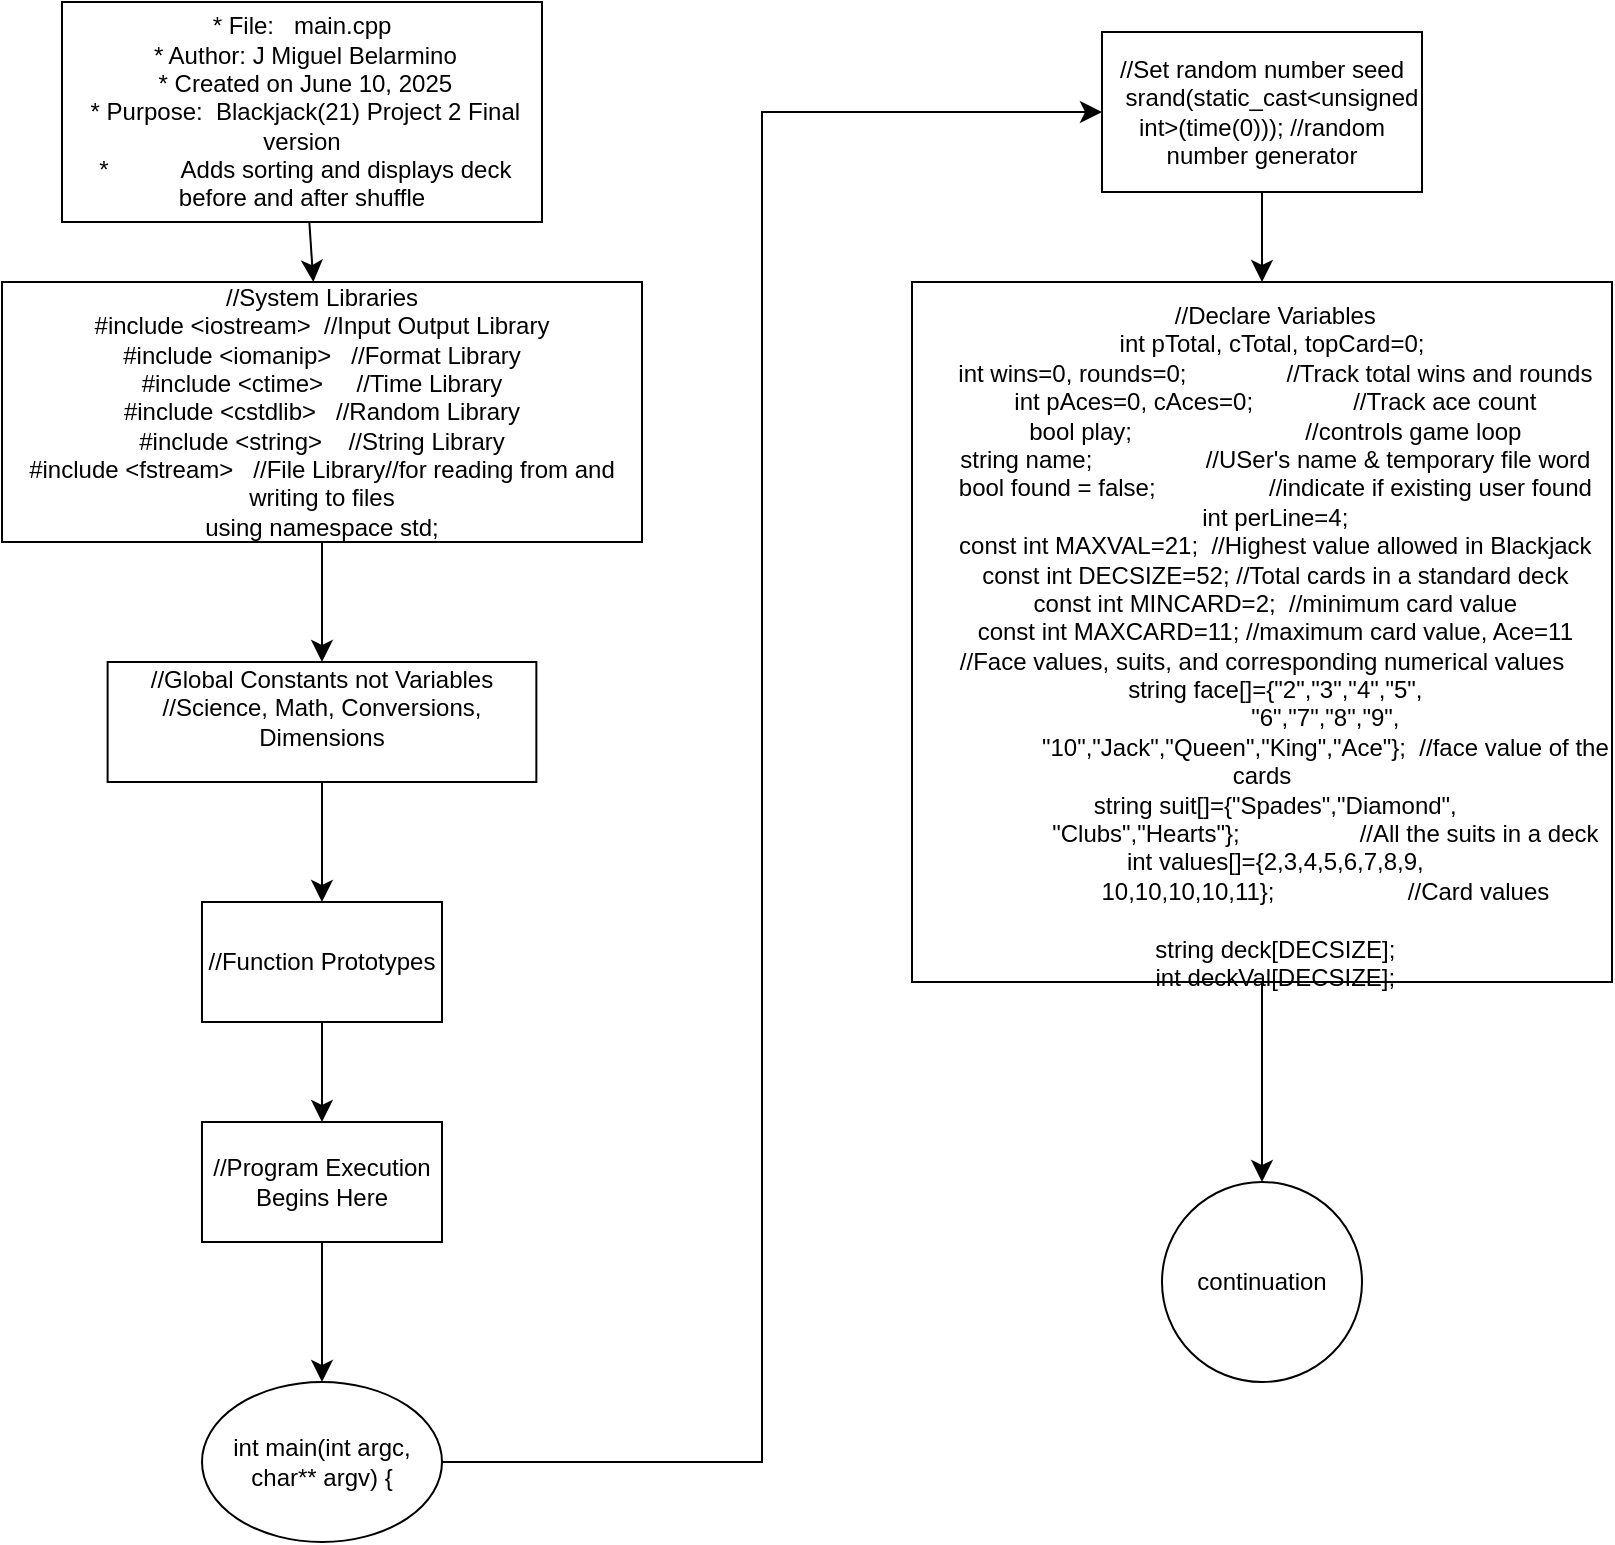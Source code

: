<mxfile version="27.0.4" pages="14">
  <diagram name="Page-1" id="h-ZUd_RO9-_q4-jdrZHk">
    <mxGraphModel dx="469" dy="653" grid="1" gridSize="10" guides="1" tooltips="1" connect="1" arrows="1" fold="1" page="1" pageScale="1" pageWidth="850" pageHeight="1100" math="0" shadow="0">
      <root>
        <mxCell id="0" />
        <mxCell id="1" parent="0" />
        <mxCell id="LZvfU0MVsRxjAec49Ezk-9" value="" style="edgeStyle=none;curved=1;rounded=0;orthogonalLoop=1;jettySize=auto;html=1;fontSize=12;startSize=8;endSize=8;" parent="1" source="LZvfU0MVsRxjAec49Ezk-1" target="LZvfU0MVsRxjAec49Ezk-2" edge="1">
          <mxGeometry relative="1" as="geometry" />
        </mxCell>
        <UserObject label="&lt;div&gt;* File: &amp;nbsp; main.cpp&lt;/div&gt;&lt;div&gt;&amp;nbsp;* Author: J Miguel Belarmino&lt;/div&gt;&lt;div&gt;&amp;nbsp;* Created on June 10, 2025&lt;/div&gt;&lt;div&gt;&amp;nbsp;* Purpose: &amp;nbsp;Blackjack(21) Project 2 Final version&lt;/div&gt;&lt;div&gt;&amp;nbsp;* &amp;nbsp; &amp;nbsp; &amp;nbsp; &amp;nbsp; &amp;nbsp; Adds sorting and displays deck before and after shuffle&lt;/div&gt;" link="* File:   main.cpp&#xa; * Author: J Miguel Belarmino&#xa; * Created on April 21st, 2025 AND 3:57 PM&#xa; * Purpose:  Cross one-side or the other" id="LZvfU0MVsRxjAec49Ezk-1">
          <mxCell style="rounded=0;whiteSpace=wrap;html=1;" parent="1" vertex="1">
            <mxGeometry x="50" y="50" width="240" height="110" as="geometry" />
          </mxCell>
        </UserObject>
        <mxCell id="LZvfU0MVsRxjAec49Ezk-10" value="" style="edgeStyle=none;curved=1;rounded=0;orthogonalLoop=1;jettySize=auto;html=1;fontSize=12;startSize=8;endSize=8;" parent="1" source="LZvfU0MVsRxjAec49Ezk-2" target="LZvfU0MVsRxjAec49Ezk-3" edge="1">
          <mxGeometry relative="1" as="geometry" />
        </mxCell>
        <mxCell id="LZvfU0MVsRxjAec49Ezk-2" value="&lt;div&gt;//System Libraries&lt;/div&gt;&lt;div&gt;#include &amp;lt;iostream&amp;gt; &amp;nbsp;//Input Output Library&lt;/div&gt;&lt;div&gt;#include &amp;lt;iomanip&amp;gt; &amp;nbsp; //Format Library&lt;/div&gt;&lt;div&gt;#include &amp;lt;ctime&amp;gt; &amp;nbsp; &amp;nbsp; //Time Library&lt;/div&gt;&lt;div&gt;#include &amp;lt;cstdlib&amp;gt; &amp;nbsp; //Random Library&lt;/div&gt;&lt;div&gt;#include &amp;lt;string&amp;gt; &amp;nbsp; &amp;nbsp;//String Library&lt;/div&gt;&lt;div&gt;#include &amp;lt;fstream&amp;gt; &amp;nbsp; //File Library//for reading from and writing to files&lt;/div&gt;&lt;div&gt;using namespace std;&lt;/div&gt;" style="rounded=0;whiteSpace=wrap;html=1;" parent="1" vertex="1">
          <mxGeometry x="20" y="190" width="320" height="130" as="geometry" />
        </mxCell>
        <mxCell id="kZBdVT4d_OrHoWJ9vYA4-2" value="" style="edgeStyle=none;curved=1;rounded=0;orthogonalLoop=1;jettySize=auto;html=1;fontSize=12;startSize=8;endSize=8;" edge="1" parent="1" source="LZvfU0MVsRxjAec49Ezk-3" target="kZBdVT4d_OrHoWJ9vYA4-1">
          <mxGeometry relative="1" as="geometry" />
        </mxCell>
        <mxCell id="LZvfU0MVsRxjAec49Ezk-3" value="&lt;div&gt;//Global Constants not Variables&lt;/div&gt;&lt;div&gt;//Science, Math, Conversions, Dimensions&lt;/div&gt;&lt;div&gt;&lt;br&gt;&lt;/div&gt;" style="rounded=0;whiteSpace=wrap;html=1;" parent="1" vertex="1">
          <mxGeometry x="72.81" y="380" width="214.37" height="60" as="geometry" />
        </mxCell>
        <mxCell id="LZvfU0MVsRxjAec49Ezk-12" value="" style="edgeStyle=none;curved=1;rounded=0;orthogonalLoop=1;jettySize=auto;html=1;fontSize=12;startSize=8;endSize=8;" parent="1" source="LZvfU0MVsRxjAec49Ezk-4" target="LZvfU0MVsRxjAec49Ezk-6" edge="1">
          <mxGeometry relative="1" as="geometry" />
        </mxCell>
        <mxCell id="LZvfU0MVsRxjAec49Ezk-4" value="//Program Execution Begins Here" style="rounded=0;whiteSpace=wrap;html=1;" parent="1" vertex="1">
          <mxGeometry x="119.99" y="610" width="120" height="60" as="geometry" />
        </mxCell>
        <mxCell id="LZvfU0MVsRxjAec49Ezk-13" value="" style="edgeStyle=orthogonalEdgeStyle;rounded=0;orthogonalLoop=1;jettySize=auto;html=1;fontSize=12;startSize=8;endSize=8;entryX=0;entryY=0.5;entryDx=0;entryDy=0;" parent="1" source="LZvfU0MVsRxjAec49Ezk-6" target="LZvfU0MVsRxjAec49Ezk-7" edge="1">
          <mxGeometry relative="1" as="geometry">
            <Array as="points">
              <mxPoint x="400" y="780" />
              <mxPoint x="400" y="105" />
            </Array>
          </mxGeometry>
        </mxCell>
        <mxCell id="LZvfU0MVsRxjAec49Ezk-6" value="int main(int argc, char** argv) {" style="ellipse;whiteSpace=wrap;html=1;" parent="1" vertex="1">
          <mxGeometry x="120" y="740" width="120" height="80" as="geometry" />
        </mxCell>
        <mxCell id="kZBdVT4d_OrHoWJ9vYA4-5" value="" style="edgeStyle=none;curved=1;rounded=0;orthogonalLoop=1;jettySize=auto;html=1;fontSize=12;startSize=8;endSize=8;" edge="1" parent="1" source="LZvfU0MVsRxjAec49Ezk-7" target="kZBdVT4d_OrHoWJ9vYA4-4">
          <mxGeometry relative="1" as="geometry" />
        </mxCell>
        <mxCell id="LZvfU0MVsRxjAec49Ezk-7" value="&lt;div&gt;//Set random number seed&lt;/div&gt;&lt;div&gt;&amp;nbsp; &amp;nbsp;srand(static_cast&amp;lt;unsigned int&amp;gt;(time(0))); //random number generator&lt;/div&gt;" style="rounded=0;whiteSpace=wrap;html=1;" parent="1" vertex="1">
          <mxGeometry x="570" y="65" width="160" height="80" as="geometry" />
        </mxCell>
        <mxCell id="kZBdVT4d_OrHoWJ9vYA4-3" value="" style="edgeStyle=none;curved=1;rounded=0;orthogonalLoop=1;jettySize=auto;html=1;fontSize=12;startSize=8;endSize=8;" edge="1" parent="1" source="kZBdVT4d_OrHoWJ9vYA4-1" target="LZvfU0MVsRxjAec49Ezk-4">
          <mxGeometry relative="1" as="geometry" />
        </mxCell>
        <mxCell id="kZBdVT4d_OrHoWJ9vYA4-1" value="//Function Prototypes" style="rounded=0;whiteSpace=wrap;html=1;" vertex="1" parent="1">
          <mxGeometry x="119.99" y="500" width="120" height="60" as="geometry" />
        </mxCell>
        <mxCell id="kZBdVT4d_OrHoWJ9vYA4-7" value="" style="edgeStyle=none;curved=1;rounded=0;orthogonalLoop=1;jettySize=auto;html=1;fontSize=12;startSize=8;endSize=8;" edge="1" parent="1" source="kZBdVT4d_OrHoWJ9vYA4-4" target="kZBdVT4d_OrHoWJ9vYA4-6">
          <mxGeometry relative="1" as="geometry" />
        </mxCell>
        <mxCell id="kZBdVT4d_OrHoWJ9vYA4-4" value="&lt;div&gt;&amp;nbsp; &amp;nbsp;&lt;/div&gt;&lt;div&gt;&amp;nbsp; &amp;nbsp; //Declare Variables&lt;/div&gt;&lt;div&gt;&amp;nbsp; &amp;nbsp; int pTotal, cTotal, topCard=0;&amp;nbsp;&lt;/div&gt;&lt;div&gt;&amp;nbsp; &amp;nbsp; int wins=0, rounds=0; &amp;nbsp; &amp;nbsp; &amp;nbsp; &amp;nbsp; &amp;nbsp; &amp;nbsp; &amp;nbsp; //Track total wins and rounds&lt;/div&gt;&lt;div&gt;&amp;nbsp; &amp;nbsp; int pAces=0, cAces=0; &amp;nbsp; &amp;nbsp; &amp;nbsp; &amp;nbsp; &amp;nbsp; &amp;nbsp; &amp;nbsp; //Track ace count&lt;/div&gt;&lt;div&gt;&amp;nbsp; &amp;nbsp; bool play; &amp;nbsp; &amp;nbsp; &amp;nbsp; &amp;nbsp; &amp;nbsp; &amp;nbsp; &amp;nbsp; &amp;nbsp; &amp;nbsp; &amp;nbsp; &amp;nbsp; &amp;nbsp; &amp;nbsp;//controls game loop&lt;/div&gt;&lt;div&gt;&amp;nbsp; &amp;nbsp; string name; &amp;nbsp; &amp;nbsp; &amp;nbsp; &amp;nbsp; &amp;nbsp; &amp;nbsp; &amp;nbsp; &amp;nbsp; //USer&#39;s name &amp;amp; temporary file word&lt;/div&gt;&lt;div&gt;&amp;nbsp; &amp;nbsp; bool found = false; &amp;nbsp; &amp;nbsp; &amp;nbsp; &amp;nbsp; &amp;nbsp; &amp;nbsp; &amp;nbsp; &amp;nbsp; //indicate if existing user found&lt;/div&gt;&lt;div&gt;&amp;nbsp; &amp;nbsp; int perLine=4;&lt;/div&gt;&lt;div&gt;&amp;nbsp; &amp;nbsp; const int MAXVAL=21; &amp;nbsp;//Highest value allowed in Blackjack&lt;/div&gt;&lt;div&gt;&amp;nbsp; &amp;nbsp; const int DECSIZE=52; //Total cards in a standard deck&lt;/div&gt;&lt;div&gt;&amp;nbsp; &amp;nbsp; const int MINCARD=2; &amp;nbsp;//minimum card value&lt;/div&gt;&lt;div&gt;&amp;nbsp; &amp;nbsp; const int MAXCARD=11; //maximum card value, Ace=11&lt;/div&gt;&lt;div&gt;&lt;div&gt;//Face values, suits, and corresponding numerical values&lt;/div&gt;&lt;div&gt;&amp;nbsp; &amp;nbsp; string face[]={&quot;2&quot;,&quot;3&quot;,&quot;4&quot;,&quot;5&quot;,&lt;/div&gt;&lt;div&gt;&amp;nbsp; &amp;nbsp; &amp;nbsp; &amp;nbsp; &amp;nbsp; &amp;nbsp; &amp;nbsp; &amp;nbsp; &amp;nbsp; &amp;nbsp;&quot;6&quot;,&quot;7&quot;,&quot;8&quot;,&quot;9&quot;,&lt;/div&gt;&lt;div&gt;&amp;nbsp; &amp;nbsp; &amp;nbsp; &amp;nbsp; &amp;nbsp; &amp;nbsp; &amp;nbsp; &amp;nbsp; &amp;nbsp; &amp;nbsp;&quot;10&quot;,&quot;Jack&quot;,&quot;Queen&quot;,&quot;King&quot;,&quot;Ace&quot;}; &amp;nbsp;//face value of the cards&lt;/div&gt;&lt;div&gt;&amp;nbsp; &amp;nbsp; string suit[]={&quot;Spades&quot;,&quot;Diamond&quot;,&lt;/div&gt;&lt;div&gt;&amp;nbsp; &amp;nbsp; &amp;nbsp; &amp;nbsp; &amp;nbsp; &amp;nbsp; &amp;nbsp; &amp;nbsp; &amp;nbsp; &amp;nbsp;&quot;Clubs&quot;,&quot;Hearts&quot;}; &amp;nbsp; &amp;nbsp; &amp;nbsp; &amp;nbsp; &amp;nbsp; &amp;nbsp; &amp;nbsp; &amp;nbsp; &amp;nbsp;//All the suits in a deck&lt;/div&gt;&lt;div&gt;&amp;nbsp; &amp;nbsp; int values[]={2,3,4,5,6,7,8,9,&lt;/div&gt;&lt;div&gt;&amp;nbsp; &amp;nbsp; &amp;nbsp; &amp;nbsp; &amp;nbsp; &amp;nbsp; &amp;nbsp; &amp;nbsp; &amp;nbsp; &amp;nbsp;10,10,10,10,11}; &amp;nbsp; &amp;nbsp; &amp;nbsp; &amp;nbsp; &amp;nbsp; &amp;nbsp; &amp;nbsp; &amp;nbsp; &amp;nbsp; &amp;nbsp;//Card values&lt;/div&gt;&lt;div&gt;&amp;nbsp; &amp;nbsp;&amp;nbsp;&lt;/div&gt;&lt;div&gt;&amp;nbsp; &amp;nbsp; string deck[DECSIZE];&lt;/div&gt;&lt;div&gt;&amp;nbsp; &amp;nbsp; int deckVal[DECSIZE];&lt;/div&gt;&lt;/div&gt;" style="rounded=0;whiteSpace=wrap;html=1;" vertex="1" parent="1">
          <mxGeometry x="475" y="190" width="350" height="350" as="geometry" />
        </mxCell>
        <mxCell id="kZBdVT4d_OrHoWJ9vYA4-6" value="continuation" style="ellipse;whiteSpace=wrap;html=1;aspect=fixed;" vertex="1" parent="1">
          <mxGeometry x="600" y="640" width="100" height="100" as="geometry" />
        </mxCell>
      </root>
    </mxGraphModel>
  </diagram>
  <diagram id="h3xsFIrEm6Lj5qHq6vul" name="Page-2">
    <mxGraphModel dx="469" dy="653" grid="1" gridSize="10" guides="1" tooltips="1" connect="1" arrows="1" fold="1" page="1" pageScale="1" pageWidth="850" pageHeight="1100" math="0" shadow="0">
      <root>
        <mxCell id="0" />
        <mxCell id="1" parent="0" />
        <mxCell id="XIqu5cLe2cN3xacD0TXo-5" value="" style="edgeStyle=none;curved=1;rounded=0;orthogonalLoop=1;jettySize=auto;html=1;fontSize=12;startSize=8;endSize=8;" edge="1" parent="1" source="XIqu5cLe2cN3xacD0TXo-1" target="XIqu5cLe2cN3xacD0TXo-4">
          <mxGeometry relative="1" as="geometry" />
        </mxCell>
        <mxCell id="XIqu5cLe2cN3xacD0TXo-1" value="continuation" style="ellipse;whiteSpace=wrap;html=1;aspect=fixed;" vertex="1" parent="1">
          <mxGeometry x="345" y="40" width="100" height="100" as="geometry" />
        </mxCell>
        <mxCell id="XIqu5cLe2cN3xacD0TXo-11" value="" style="edgeStyle=none;curved=1;rounded=0;orthogonalLoop=1;jettySize=auto;html=1;fontSize=12;startSize=8;endSize=8;" edge="1" parent="1" source="XIqu5cLe2cN3xacD0TXo-2" target="XIqu5cLe2cN3xacD0TXo-9">
          <mxGeometry relative="1" as="geometry" />
        </mxCell>
        <mxCell id="XIqu5cLe2cN3xacD0TXo-2" value="&amp;nbsp;bldDeck(deck, deckVal, face, suit, values, DECSIZE)" style="shape=process;whiteSpace=wrap;html=1;backgroundOutline=1;" vertex="1" parent="1">
          <mxGeometry x="335" y="270" width="120" height="60" as="geometry" />
        </mxCell>
        <mxCell id="XIqu5cLe2cN3xacD0TXo-6" value="" style="edgeStyle=none;curved=1;rounded=0;orthogonalLoop=1;jettySize=auto;html=1;fontSize=12;startSize=8;endSize=8;" edge="1" parent="1" source="XIqu5cLe2cN3xacD0TXo-4" target="XIqu5cLe2cN3xacD0TXo-2">
          <mxGeometry relative="1" as="geometry" />
        </mxCell>
        <mxCell id="XIqu5cLe2cN3xacD0TXo-4" value="//Map/Process the Inputs -&amp;gt; Outputs" style="rounded=0;whiteSpace=wrap;html=1;" vertex="1" parent="1">
          <mxGeometry x="340" y="180" width="110" height="50" as="geometry" />
        </mxCell>
        <mxCell id="XIqu5cLe2cN3xacD0TXo-13" value="" style="edgeStyle=none;curved=1;rounded=0;orthogonalLoop=1;jettySize=auto;html=1;fontSize=12;startSize=8;endSize=8;" edge="1" parent="1" source="XIqu5cLe2cN3xacD0TXo-9" target="XIqu5cLe2cN3xacD0TXo-12">
          <mxGeometry relative="1" as="geometry" />
        </mxCell>
        <mxCell id="XIqu5cLe2cN3xacD0TXo-9" value="srtDeck(deck,deckVal,DECSIZE);&amp;nbsp;" style="shape=process;whiteSpace=wrap;html=1;backgroundOutline=1;" vertex="1" parent="1">
          <mxGeometry x="277.5" y="370" width="235" height="30" as="geometry" />
        </mxCell>
        <mxCell id="XIqu5cLe2cN3xacD0TXo-15" value="" style="edgeStyle=none;curved=1;rounded=0;orthogonalLoop=1;jettySize=auto;html=1;fontSize=12;startSize=8;endSize=8;" edge="1" parent="1" source="XIqu5cLe2cN3xacD0TXo-12" target="XIqu5cLe2cN3xacD0TXo-14">
          <mxGeometry relative="1" as="geometry" />
        </mxCell>
        <mxCell id="XIqu5cLe2cN3xacD0TXo-12" value="cout&amp;lt;&amp;lt;&quot;Sorted deck:&quot;;" style="shape=parallelogram;perimeter=parallelogramPerimeter;whiteSpace=wrap;html=1;fixedSize=1;" vertex="1" parent="1">
          <mxGeometry x="317.5" y="450" width="155" height="40" as="geometry" />
        </mxCell>
        <mxCell id="XIqu5cLe2cN3xacD0TXo-18" value="" style="edgeStyle=none;curved=1;rounded=0;orthogonalLoop=1;jettySize=auto;html=1;fontSize=12;startSize=8;endSize=8;" edge="1" parent="1" source="XIqu5cLe2cN3xacD0TXo-14" target="XIqu5cLe2cN3xacD0TXo-17">
          <mxGeometry relative="1" as="geometry" />
        </mxCell>
        <mxCell id="XIqu5cLe2cN3xacD0TXo-14" value="prtDeck(deck,deckVal,DECSIZE,perLine);" style="shape=process;whiteSpace=wrap;html=1;backgroundOutline=1;" vertex="1" parent="1">
          <mxGeometry x="250" y="540" width="290" height="40" as="geometry" />
        </mxCell>
        <mxCell id="XIqu5cLe2cN3xacD0TXo-23" value="" style="edgeStyle=none;curved=1;rounded=0;orthogonalLoop=1;jettySize=auto;html=1;fontSize=12;startSize=8;endSize=8;" edge="1" parent="1" source="XIqu5cLe2cN3xacD0TXo-17" target="XIqu5cLe2cN3xacD0TXo-21">
          <mxGeometry relative="1" as="geometry" />
        </mxCell>
        <mxCell id="XIqu5cLe2cN3xacD0TXo-17" value="shuffle(deck,deckVal,DECSIZE);" style="shape=process;whiteSpace=wrap;html=1;backgroundOutline=1;" vertex="1" parent="1">
          <mxGeometry x="277.5" y="640" width="235" height="30" as="geometry" />
        </mxCell>
        <mxCell id="XIqu5cLe2cN3xacD0TXo-25" value="" style="edgeStyle=none;curved=1;rounded=0;orthogonalLoop=1;jettySize=auto;html=1;fontSize=12;startSize=8;endSize=8;" edge="1" parent="1" source="XIqu5cLe2cN3xacD0TXo-21" target="XIqu5cLe2cN3xacD0TXo-24">
          <mxGeometry relative="1" as="geometry" />
        </mxCell>
        <mxCell id="XIqu5cLe2cN3xacD0TXo-21" value="cout&amp;lt;&amp;lt;&quot;Shuffled Deck:&quot;;" style="shape=parallelogram;perimeter=parallelogramPerimeter;whiteSpace=wrap;html=1;fixedSize=1;" vertex="1" parent="1">
          <mxGeometry x="317.5" y="730" width="155" height="40" as="geometry" />
        </mxCell>
        <mxCell id="XIqu5cLe2cN3xacD0TXo-27" value="" style="edgeStyle=none;curved=1;rounded=0;orthogonalLoop=1;jettySize=auto;html=1;fontSize=12;startSize=8;endSize=8;" edge="1" parent="1" source="XIqu5cLe2cN3xacD0TXo-24" target="XIqu5cLe2cN3xacD0TXo-26">
          <mxGeometry relative="1" as="geometry" />
        </mxCell>
        <mxCell id="XIqu5cLe2cN3xacD0TXo-24" value="prtDeck(deck,deckVal,DECSIZE,perLine);" style="shape=process;whiteSpace=wrap;html=1;backgroundOutline=1;" vertex="1" parent="1">
          <mxGeometry x="250" y="820" width="290" height="40" as="geometry" />
        </mxCell>
        <mxCell id="XIqu5cLe2cN3xacD0TXo-29" value="" style="edgeStyle=none;curved=1;rounded=0;orthogonalLoop=1;jettySize=auto;html=1;fontSize=12;startSize=8;endSize=8;" edge="1" parent="1" source="XIqu5cLe2cN3xacD0TXo-26" target="XIqu5cLe2cN3xacD0TXo-28">
          <mxGeometry relative="1" as="geometry" />
        </mxCell>
        <mxCell id="XIqu5cLe2cN3xacD0TXo-26" value="start(name,found,wins,rounds);&amp;nbsp;" style="shape=process;whiteSpace=wrap;html=1;backgroundOutline=1;" vertex="1" parent="1">
          <mxGeometry x="250" y="900" width="290" height="40" as="geometry" />
        </mxCell>
        <mxCell id="XIqu5cLe2cN3xacD0TXo-28" value="continuation" style="ellipse;whiteSpace=wrap;html=1;" vertex="1" parent="1">
          <mxGeometry x="355" y="990" width="80" height="80" as="geometry" />
        </mxCell>
      </root>
    </mxGraphModel>
  </diagram>
  <diagram id="UENAJapvWJeCEGozLfqQ" name="Page-3">
    <mxGraphModel dx="469" dy="653" grid="1" gridSize="10" guides="1" tooltips="1" connect="1" arrows="1" fold="1" page="1" pageScale="1" pageWidth="850" pageHeight="1100" math="0" shadow="0">
      <root>
        <mxCell id="0" />
        <mxCell id="1" parent="0" />
        <mxCell id="d1ox9Rj5VQ6B-fGwWS7J-2" style="edgeStyle=none;curved=1;rounded=0;orthogonalLoop=1;jettySize=auto;html=1;entryX=0.5;entryY=1;entryDx=0;entryDy=0;fontSize=12;startSize=8;endSize=8;" edge="1" parent="1">
          <mxGeometry relative="1" as="geometry">
            <mxPoint x="174" y="410" as="sourcePoint" />
            <mxPoint x="174" y="410" as="targetPoint" />
          </mxGeometry>
        </mxCell>
        <mxCell id="d1ox9Rj5VQ6B-fGwWS7J-10" value="" style="edgeStyle=none;curved=1;rounded=0;orthogonalLoop=1;jettySize=auto;html=1;fontSize=12;startSize=8;endSize=8;" edge="1" parent="1" source="d1ox9Rj5VQ6B-fGwWS7J-5" target="d1ox9Rj5VQ6B-fGwWS7J-9">
          <mxGeometry relative="1" as="geometry" />
        </mxCell>
        <mxCell id="d1ox9Rj5VQ6B-fGwWS7J-5" value="play=true;//Start main game loop" style="rounded=0;whiteSpace=wrap;html=1;" vertex="1" parent="1">
          <mxGeometry x="119" y="200" width="110" height="60" as="geometry" />
        </mxCell>
        <mxCell id="d1ox9Rj5VQ6B-fGwWS7J-8" value="" style="edgeStyle=none;curved=1;rounded=0;orthogonalLoop=1;jettySize=auto;html=1;fontSize=12;startSize=8;endSize=8;" edge="1" parent="1" source="d1ox9Rj5VQ6B-fGwWS7J-7" target="d1ox9Rj5VQ6B-fGwWS7J-5">
          <mxGeometry relative="1" as="geometry" />
        </mxCell>
        <mxCell id="d1ox9Rj5VQ6B-fGwWS7J-7" value="continuation" style="ellipse;whiteSpace=wrap;html=1;aspect=fixed;" vertex="1" parent="1">
          <mxGeometry x="134" y="80" width="80" height="80" as="geometry" />
        </mxCell>
        <mxCell id="d1ox9Rj5VQ6B-fGwWS7J-12" value="" style="edgeStyle=none;curved=1;rounded=0;orthogonalLoop=1;jettySize=auto;html=1;fontSize=12;startSize=8;endSize=8;" edge="1" parent="1" source="d1ox9Rj5VQ6B-fGwWS7J-9" target="d1ox9Rj5VQ6B-fGwWS7J-11">
          <mxGeometry relative="1" as="geometry" />
        </mxCell>
        <mxCell id="H2iseKOWOpP39QanzEJf-2" value="" style="edgeStyle=none;curved=1;rounded=0;orthogonalLoop=1;jettySize=auto;html=1;fontSize=12;startSize=8;endSize=8;" edge="1" parent="1" source="d1ox9Rj5VQ6B-fGwWS7J-9" target="H2iseKOWOpP39QanzEJf-1">
          <mxGeometry relative="1" as="geometry" />
        </mxCell>
        <mxCell id="d1ox9Rj5VQ6B-fGwWS7J-9" value="do&amp;nbsp;&lt;div&gt;while(play);&lt;/div&gt;" style="rhombus;whiteSpace=wrap;html=1;rounded=0;" vertex="1" parent="1">
          <mxGeometry x="122.75" y="320" width="102.5" height="110" as="geometry" />
        </mxCell>
        <mxCell id="d1ox9Rj5VQ6B-fGwWS7J-14" value="" style="edgeStyle=none;curved=1;rounded=0;orthogonalLoop=1;jettySize=auto;html=1;fontSize=12;startSize=8;endSize=8;" edge="1" parent="1" source="d1ox9Rj5VQ6B-fGwWS7J-11" target="d1ox9Rj5VQ6B-fGwWS7J-13">
          <mxGeometry relative="1" as="geometry" />
        </mxCell>
        <mxCell id="d1ox9Rj5VQ6B-fGwWS7J-25" value="" style="edgeStyle=none;curved=1;rounded=0;orthogonalLoop=1;jettySize=auto;html=1;fontSize=12;startSize=8;endSize=8;" edge="1" parent="1" source="d1ox9Rj5VQ6B-fGwWS7J-11" target="d1ox9Rj5VQ6B-fGwWS7J-23">
          <mxGeometry relative="1" as="geometry" />
        </mxCell>
        <mxCell id="d1ox9Rj5VQ6B-fGwWS7J-11" value="if(topCard&amp;gt;DECSIZE-10){ &amp;nbsp; &amp;nbsp; &amp;nbsp;//restart deck when became less than 10" style="rhombus;whiteSpace=wrap;html=1;rounded=0;" vertex="1" parent="1">
          <mxGeometry x="356.5" y="320" width="150" height="110" as="geometry" />
        </mxCell>
        <mxCell id="d1ox9Rj5VQ6B-fGwWS7J-16" value="" style="edgeStyle=none;curved=1;rounded=0;orthogonalLoop=1;jettySize=auto;html=1;fontSize=12;startSize=8;endSize=8;" edge="1" parent="1" source="d1ox9Rj5VQ6B-fGwWS7J-13" target="d1ox9Rj5VQ6B-fGwWS7J-15">
          <mxGeometry relative="1" as="geometry" />
        </mxCell>
        <mxCell id="d1ox9Rj5VQ6B-fGwWS7J-13" value="cout&amp;lt;&amp;lt;&quot;Shuffle again&quot;&amp;lt;&amp;lt;endl;" style="shape=parallelogram;perimeter=parallelogramPerimeter;whiteSpace=wrap;html=1;fixedSize=1;rounded=0;" vertex="1" parent="1">
          <mxGeometry x="371.5" y="170" width="120" height="60" as="geometry" />
        </mxCell>
        <mxCell id="d1ox9Rj5VQ6B-fGwWS7J-18" value="" style="edgeStyle=none;curved=1;rounded=0;orthogonalLoop=1;jettySize=auto;html=1;fontSize=12;startSize=8;endSize=8;" edge="1" parent="1" source="d1ox9Rj5VQ6B-fGwWS7J-15" target="d1ox9Rj5VQ6B-fGwWS7J-17">
          <mxGeometry relative="1" as="geometry" />
        </mxCell>
        <mxCell id="d1ox9Rj5VQ6B-fGwWS7J-15" value="bldDeck(deck, deckVal, face, suit, values, DECSIZE);" style="shape=process;whiteSpace=wrap;html=1;backgroundOutline=1;rounded=0;" vertex="1" parent="1">
          <mxGeometry x="611.5" y="170" width="120" height="60" as="geometry" />
        </mxCell>
        <mxCell id="d1ox9Rj5VQ6B-fGwWS7J-20" value="" style="edgeStyle=none;curved=1;rounded=0;orthogonalLoop=1;jettySize=auto;html=1;fontSize=12;startSize=8;endSize=8;" edge="1" parent="1" source="d1ox9Rj5VQ6B-fGwWS7J-17" target="d1ox9Rj5VQ6B-fGwWS7J-19">
          <mxGeometry relative="1" as="geometry" />
        </mxCell>
        <mxCell id="d1ox9Rj5VQ6B-fGwWS7J-17" value="shuffle(deck,deckVal,DECSIZE);" style="shape=process;whiteSpace=wrap;html=1;backgroundOutline=1;rounded=0;" vertex="1" parent="1">
          <mxGeometry x="567.25" y="270" width="208.5" height="40" as="geometry" />
        </mxCell>
        <mxCell id="d1ox9Rj5VQ6B-fGwWS7J-26" style="edgeStyle=orthogonalEdgeStyle;rounded=0;orthogonalLoop=1;jettySize=auto;html=1;fontSize=12;startSize=8;endSize=8;" edge="1" parent="1" source="d1ox9Rj5VQ6B-fGwWS7J-19">
          <mxGeometry relative="1" as="geometry">
            <mxPoint x="430" y="460" as="targetPoint" />
            <Array as="points">
              <mxPoint x="672" y="450" />
              <mxPoint x="431" y="450" />
            </Array>
          </mxGeometry>
        </mxCell>
        <mxCell id="d1ox9Rj5VQ6B-fGwWS7J-19" value="topCard=0;" style="rounded=0;whiteSpace=wrap;html=1;" vertex="1" parent="1">
          <mxGeometry x="632.25" y="360" width="78.5" height="30" as="geometry" />
        </mxCell>
        <mxCell id="d1ox9Rj5VQ6B-fGwWS7J-21" value="True" style="text;html=1;align=center;verticalAlign=middle;whiteSpace=wrap;rounded=0;" vertex="1" parent="1">
          <mxGeometry x="390" y="270" width="60" height="30" as="geometry" />
        </mxCell>
        <mxCell id="d1ox9Rj5VQ6B-fGwWS7J-28" value="" style="edgeStyle=none;curved=1;rounded=0;orthogonalLoop=1;jettySize=auto;html=1;fontSize=12;startSize=8;endSize=8;" edge="1" parent="1" source="d1ox9Rj5VQ6B-fGwWS7J-23" target="d1ox9Rj5VQ6B-fGwWS7J-27">
          <mxGeometry relative="1" as="geometry" />
        </mxCell>
        <mxCell id="d1ox9Rj5VQ6B-fGwWS7J-23" value="&lt;div&gt;&amp;nbsp;//Initialize Variables&lt;/div&gt;&lt;div&gt;&amp;nbsp;pTotal=0; //reset values for new rounds&lt;/div&gt;&lt;div&gt;&amp;nbsp; &amp;nbsp; &amp;nbsp; &amp;nbsp; cTotal=0;&lt;/div&gt;&lt;div&gt;&amp;nbsp; &amp;nbsp; &amp;nbsp; &amp;nbsp; pAces=0;&lt;/div&gt;&lt;div&gt;&amp;nbsp; &amp;nbsp; &amp;nbsp; &amp;nbsp; cAces=0;&lt;/div&gt;" style="whiteSpace=wrap;html=1;rounded=0;" vertex="1" parent="1">
          <mxGeometry x="346.5" y="500" width="170" height="90" as="geometry" />
        </mxCell>
        <mxCell id="d1ox9Rj5VQ6B-fGwWS7J-30" value="" style="edgeStyle=orthogonalEdgeStyle;rounded=0;orthogonalLoop=1;jettySize=auto;html=1;fontSize=12;startSize=8;endSize=8;" edge="1" parent="1" source="d1ox9Rj5VQ6B-fGwWS7J-27" target="d1ox9Rj5VQ6B-fGwWS7J-29">
          <mxGeometry relative="1" as="geometry" />
        </mxCell>
        <mxCell id="d1ox9Rj5VQ6B-fGwWS7J-27" value="&amp;nbsp;cout &amp;lt;&amp;lt; name &amp;lt;&amp;lt; &quot; first 2 cards are:&quot;&amp;lt;&amp;lt;endl;" style="shape=parallelogram;perimeter=parallelogramPerimeter;whiteSpace=wrap;html=1;fixedSize=1;rounded=0;" vertex="1" parent="1">
          <mxGeometry x="607.25" y="512.5" width="128.5" height="65" as="geometry" />
        </mxCell>
        <mxCell id="d1ox9Rj5VQ6B-fGwWS7J-32" value="" style="edgeStyle=none;curved=1;rounded=0;orthogonalLoop=1;jettySize=auto;html=1;fontSize=12;startSize=8;endSize=8;" edge="1" parent="1" source="d1ox9Rj5VQ6B-fGwWS7J-29" target="d1ox9Rj5VQ6B-fGwWS7J-31">
          <mxGeometry relative="1" as="geometry" />
        </mxCell>
        <mxCell id="d1ox9Rj5VQ6B-fGwWS7J-49" value="" style="edgeStyle=none;curved=1;rounded=0;orthogonalLoop=1;jettySize=auto;html=1;fontSize=12;startSize=8;endSize=8;" edge="1" parent="1" source="d1ox9Rj5VQ6B-fGwWS7J-29" target="d1ox9Rj5VQ6B-fGwWS7J-48">
          <mxGeometry relative="1" as="geometry" />
        </mxCell>
        <mxCell id="d1ox9Rj5VQ6B-fGwWS7J-29" value="for (int i = 0; i &amp;lt; 2; i++) { &amp;nbsp;//deals 2 cards for the user" style="rhombus;whiteSpace=wrap;html=1;rounded=0;" vertex="1" parent="1">
          <mxGeometry x="506.5" y="670" width="111.5" height="90" as="geometry" />
        </mxCell>
        <mxCell id="d1ox9Rj5VQ6B-fGwWS7J-34" value="" style="edgeStyle=none;curved=1;rounded=0;orthogonalLoop=1;jettySize=auto;html=1;fontSize=12;startSize=8;endSize=8;" edge="1" parent="1" source="d1ox9Rj5VQ6B-fGwWS7J-31" target="d1ox9Rj5VQ6B-fGwWS7J-33">
          <mxGeometry relative="1" as="geometry" />
        </mxCell>
        <mxCell id="d1ox9Rj5VQ6B-fGwWS7J-31" value="cout &amp;lt;&amp;lt; deck[topCard] &amp;lt;&amp;lt; &quot; (&quot; &amp;lt;&amp;lt; deckVal[topCard] &amp;lt;&amp;lt; &quot;)&quot;&amp;lt;&amp;lt;endl;" style="shape=parallelogram;perimeter=parallelogramPerimeter;whiteSpace=wrap;html=1;fixedSize=1;rounded=0;" vertex="1" parent="1">
          <mxGeometry x="690" y="685" width="120" height="60" as="geometry" />
        </mxCell>
        <mxCell id="d1ox9Rj5VQ6B-fGwWS7J-36" value="" style="edgeStyle=orthogonalEdgeStyle;rounded=0;orthogonalLoop=1;jettySize=auto;html=1;fontSize=12;startSize=8;endSize=8;entryX=1;entryY=0.5;entryDx=0;entryDy=0;" edge="1" parent="1" source="d1ox9Rj5VQ6B-fGwWS7J-33" target="d1ox9Rj5VQ6B-fGwWS7J-35">
          <mxGeometry relative="1" as="geometry">
            <Array as="points">
              <mxPoint x="750" y="930" />
            </Array>
          </mxGeometry>
        </mxCell>
        <mxCell id="d1ox9Rj5VQ6B-fGwWS7J-33" value="pTotal += deckVal[topCard];" style="whiteSpace=wrap;html=1;rounded=0;" vertex="1" parent="1">
          <mxGeometry x="690" y="820" width="120" height="60" as="geometry" />
        </mxCell>
        <mxCell id="d1ox9Rj5VQ6B-fGwWS7J-38" value="" style="edgeStyle=none;curved=1;rounded=0;orthogonalLoop=1;jettySize=auto;html=1;fontSize=12;startSize=8;endSize=8;" edge="1" parent="1" source="d1ox9Rj5VQ6B-fGwWS7J-35" target="d1ox9Rj5VQ6B-fGwWS7J-37">
          <mxGeometry relative="1" as="geometry" />
        </mxCell>
        <mxCell id="d1ox9Rj5VQ6B-fGwWS7J-40" value="" style="edgeStyle=none;curved=1;rounded=0;orthogonalLoop=1;jettySize=auto;html=1;fontSize=12;startSize=8;endSize=8;" edge="1" parent="1" source="d1ox9Rj5VQ6B-fGwWS7J-35" target="d1ox9Rj5VQ6B-fGwWS7J-29">
          <mxGeometry relative="1" as="geometry" />
        </mxCell>
        <mxCell id="d1ox9Rj5VQ6B-fGwWS7J-35" value="if (deckVal[topCard]==11)" style="rhombus;whiteSpace=wrap;html=1;rounded=0;" vertex="1" parent="1">
          <mxGeometry x="522.25" y="890" width="80" height="80" as="geometry" />
        </mxCell>
        <mxCell id="2rXGhtyf8lY82vL_tlcv-2" style="edgeStyle=orthogonalEdgeStyle;rounded=0;orthogonalLoop=1;jettySize=auto;html=1;fontSize=12;startSize=8;endSize=8;exitX=0;exitY=0.5;exitDx=0;exitDy=0;" edge="1" parent="1" source="d1ox9Rj5VQ6B-fGwWS7J-37">
          <mxGeometry relative="1" as="geometry">
            <mxPoint x="561" y="980" as="targetPoint" />
            <Array as="points">
              <mxPoint x="480" y="1030" />
              <mxPoint x="480" y="980" />
            </Array>
          </mxGeometry>
        </mxCell>
        <mxCell id="d1ox9Rj5VQ6B-fGwWS7J-37" value="pAces++;" style="whiteSpace=wrap;html=1;rounded=0;" vertex="1" parent="1">
          <mxGeometry x="522.25" y="1010" width="77.75" height="40" as="geometry" />
        </mxCell>
        <mxCell id="d1ox9Rj5VQ6B-fGwWS7J-41" value="True" style="text;html=1;align=center;verticalAlign=middle;whiteSpace=wrap;rounded=0;" vertex="1" parent="1">
          <mxGeometry x="551.5" y="980" width="60" height="30" as="geometry" />
        </mxCell>
        <mxCell id="d1ox9Rj5VQ6B-fGwWS7J-44" value="false" style="text;html=1;align=center;verticalAlign=middle;whiteSpace=wrap;rounded=0;" vertex="1" parent="1">
          <mxGeometry x="547.25" y="830" width="60" height="30" as="geometry" />
        </mxCell>
        <mxCell id="d1ox9Rj5VQ6B-fGwWS7J-47" value="loop" style="text;html=1;align=center;verticalAlign=middle;whiteSpace=wrap;rounded=0;" vertex="1" parent="1">
          <mxGeometry x="618" y="685" width="60" height="30" as="geometry" />
        </mxCell>
        <mxCell id="d1ox9Rj5VQ6B-fGwWS7J-51" value="" style="edgeStyle=none;curved=1;rounded=0;orthogonalLoop=1;jettySize=auto;html=1;fontSize=12;startSize=8;endSize=8;" edge="1" parent="1" source="d1ox9Rj5VQ6B-fGwWS7J-48" target="d1ox9Rj5VQ6B-fGwWS7J-50">
          <mxGeometry relative="1" as="geometry" />
        </mxCell>
        <mxCell id="d1ox9Rj5VQ6B-fGwWS7J-48" value="forAces(pTotal,pAces,MAXVAL);" style="shape=process;whiteSpace=wrap;html=1;backgroundOutline=1;rounded=0;" vertex="1" parent="1">
          <mxGeometry x="305" y="685" width="120" height="60" as="geometry" />
        </mxCell>
        <mxCell id="d1ox9Rj5VQ6B-fGwWS7J-53" value="" style="edgeStyle=none;curved=1;rounded=0;orthogonalLoop=1;jettySize=auto;html=1;fontSize=12;startSize=8;endSize=8;" edge="1" parent="1" source="d1ox9Rj5VQ6B-fGwWS7J-50" target="d1ox9Rj5VQ6B-fGwWS7J-52">
          <mxGeometry relative="1" as="geometry" />
        </mxCell>
        <mxCell id="d1ox9Rj5VQ6B-fGwWS7J-50" value="cout &amp;lt;&amp;lt; &quot;Total = &quot; &amp;lt;&amp;lt; pTotal &amp;lt;&amp;lt; endl;" style="shape=parallelogram;perimeter=parallelogramPerimeter;whiteSpace=wrap;html=1;fixedSize=1;rounded=0;" vertex="1" parent="1">
          <mxGeometry x="305" y="810" width="120" height="60" as="geometry" />
        </mxCell>
        <mxCell id="d1ox9Rj5VQ6B-fGwWS7J-55" value="" style="edgeStyle=none;curved=1;rounded=0;orthogonalLoop=1;jettySize=auto;html=1;fontSize=12;startSize=8;endSize=8;" edge="1" parent="1" source="d1ox9Rj5VQ6B-fGwWS7J-52" target="d1ox9Rj5VQ6B-fGwWS7J-54">
          <mxGeometry relative="1" as="geometry" />
        </mxCell>
        <mxCell id="d1ox9Rj5VQ6B-fGwWS7J-52" value="cout &amp;lt;&amp;lt; endl;" style="shape=parallelogram;perimeter=parallelogramPerimeter;whiteSpace=wrap;html=1;fixedSize=1;rounded=0;" vertex="1" parent="1">
          <mxGeometry x="305" y="950" width="120" height="60" as="geometry" />
        </mxCell>
        <mxCell id="d1ox9Rj5VQ6B-fGwWS7J-57" value="" style="edgeStyle=none;curved=1;rounded=0;orthogonalLoop=1;jettySize=auto;html=1;fontSize=12;startSize=8;endSize=8;" edge="1" parent="1" source="d1ox9Rj5VQ6B-fGwWS7J-54" target="d1ox9Rj5VQ6B-fGwWS7J-56">
          <mxGeometry relative="1" as="geometry" />
        </mxCell>
        <mxCell id="d1ox9Rj5VQ6B-fGwWS7J-54" value="&amp;nbsp;cout&amp;lt;&amp;lt;&quot;Dealer&#39;s first card is a &quot;&amp;lt;&amp;lt;deck[topCard]&amp;lt;&amp;lt;endl;" style="shape=parallelogram;perimeter=parallelogramPerimeter;whiteSpace=wrap;html=1;fixedSize=1;rounded=0;" vertex="1" parent="1">
          <mxGeometry x="65" y="950" width="120" height="60" as="geometry" />
        </mxCell>
        <mxCell id="d1ox9Rj5VQ6B-fGwWS7J-59" value="" style="edgeStyle=none;curved=1;rounded=0;orthogonalLoop=1;jettySize=auto;html=1;fontSize=12;startSize=8;endSize=8;" edge="1" parent="1" source="d1ox9Rj5VQ6B-fGwWS7J-56" target="d1ox9Rj5VQ6B-fGwWS7J-58">
          <mxGeometry relative="1" as="geometry" />
        </mxCell>
        <mxCell id="d1ox9Rj5VQ6B-fGwWS7J-56" value="cTotal+=deckVal[topCard];" style="whiteSpace=wrap;html=1;rounded=0;" vertex="1" parent="1">
          <mxGeometry x="65" y="830" width="120" height="60" as="geometry" />
        </mxCell>
        <mxCell id="d1ox9Rj5VQ6B-fGwWS7J-58" value="continuation" style="ellipse;whiteSpace=wrap;html=1;rounded=0;" vertex="1" parent="1">
          <mxGeometry x="85" y="690" width="80" height="80" as="geometry" />
        </mxCell>
        <mxCell id="d1ox9Rj5VQ6B-fGwWS7J-61" value="" style="edgeStyle=none;curved=1;rounded=0;orthogonalLoop=1;jettySize=auto;html=1;fontSize=12;startSize=8;endSize=8;" edge="1" parent="1" source="d1ox9Rj5VQ6B-fGwWS7J-60" target="d1ox9Rj5VQ6B-fGwWS7J-9">
          <mxGeometry relative="1" as="geometry" />
        </mxCell>
        <mxCell id="d1ox9Rj5VQ6B-fGwWS7J-60" value="continuation from page 4" style="ellipse;whiteSpace=wrap;html=1;aspect=fixed;" vertex="1" parent="1">
          <mxGeometry x="134" y="510" width="80" height="80" as="geometry" />
        </mxCell>
        <mxCell id="H2iseKOWOpP39QanzEJf-1" value="outside loop pg 4" style="ellipse;whiteSpace=wrap;html=1;rounded=0;" vertex="1" parent="1">
          <mxGeometry x="20" y="335" width="80" height="80" as="geometry" />
        </mxCell>
      </root>
    </mxGraphModel>
  </diagram>
  <diagram id="KAVr_QPfdFSahskaA2F5" name="Page-4">
    <mxGraphModel dx="469" dy="653" grid="1" gridSize="10" guides="1" tooltips="1" connect="1" arrows="1" fold="1" page="1" pageScale="1" pageWidth="850" pageHeight="1100" math="0" shadow="0">
      <root>
        <mxCell id="0" />
        <mxCell id="1" parent="0" />
        <mxCell id="S4LqWzZSU1gVd1zJuhvC-4" value="" style="edgeStyle=none;curved=1;rounded=0;orthogonalLoop=1;jettySize=auto;html=1;fontSize=12;startSize=8;endSize=8;" edge="1" parent="1" source="S4LqWzZSU1gVd1zJuhvC-2" target="S4LqWzZSU1gVd1zJuhvC-3">
          <mxGeometry relative="1" as="geometry" />
        </mxCell>
        <mxCell id="S4LqWzZSU1gVd1zJuhvC-2" value="continuation" style="ellipse;whiteSpace=wrap;html=1;aspect=fixed;" vertex="1" parent="1">
          <mxGeometry x="120" y="80" width="80" height="80" as="geometry" />
        </mxCell>
        <mxCell id="k9jb5TF3e9MT5AQvDM8B-2" value="" style="edgeStyle=none;curved=1;rounded=0;orthogonalLoop=1;jettySize=auto;html=1;fontSize=12;startSize=8;endSize=8;" edge="1" parent="1" source="S4LqWzZSU1gVd1zJuhvC-3" target="k9jb5TF3e9MT5AQvDM8B-1">
          <mxGeometry relative="1" as="geometry" />
        </mxCell>
        <mxCell id="k9jb5TF3e9MT5AQvDM8B-5" value="" style="edgeStyle=none;curved=1;rounded=0;orthogonalLoop=1;jettySize=auto;html=1;fontSize=12;startSize=8;endSize=8;" edge="1" parent="1" source="S4LqWzZSU1gVd1zJuhvC-3" target="k9jb5TF3e9MT5AQvDM8B-4">
          <mxGeometry relative="1" as="geometry" />
        </mxCell>
        <mxCell id="S4LqWzZSU1gVd1zJuhvC-3" value="if (deckVal[topCard]==11)" style="rhombus;whiteSpace=wrap;html=1;" vertex="1" parent="1">
          <mxGeometry x="120" y="230" width="80" height="80" as="geometry" />
        </mxCell>
        <mxCell id="k9jb5TF3e9MT5AQvDM8B-7" style="edgeStyle=orthogonalEdgeStyle;rounded=0;orthogonalLoop=1;jettySize=auto;html=1;fontSize=12;startSize=8;endSize=8;" edge="1" parent="1" source="k9jb5TF3e9MT5AQvDM8B-1">
          <mxGeometry relative="1" as="geometry">
            <mxPoint x="160" y="380" as="targetPoint" />
            <Array as="points">
              <mxPoint x="345" y="380" />
              <mxPoint x="170" y="380" />
            </Array>
          </mxGeometry>
        </mxCell>
        <mxCell id="k9jb5TF3e9MT5AQvDM8B-1" value="cAces++;" style="whiteSpace=wrap;html=1;" vertex="1" parent="1">
          <mxGeometry x="310" y="245" width="70" height="50" as="geometry" />
        </mxCell>
        <mxCell id="k9jb5TF3e9MT5AQvDM8B-3" value="true" style="text;html=1;align=center;verticalAlign=middle;whiteSpace=wrap;rounded=0;" vertex="1" parent="1">
          <mxGeometry x="220" y="245" width="60" height="30" as="geometry" />
        </mxCell>
        <mxCell id="k9jb5TF3e9MT5AQvDM8B-9" value="" style="edgeStyle=none;curved=1;rounded=0;orthogonalLoop=1;jettySize=auto;html=1;fontSize=12;startSize=8;endSize=8;" edge="1" parent="1" source="k9jb5TF3e9MT5AQvDM8B-4" target="k9jb5TF3e9MT5AQvDM8B-8">
          <mxGeometry relative="1" as="geometry" />
        </mxCell>
        <mxCell id="k9jb5TF3e9MT5AQvDM8B-4" value="topCard++;" style="whiteSpace=wrap;html=1;" vertex="1" parent="1">
          <mxGeometry x="110" y="400" width="100" height="30" as="geometry" />
        </mxCell>
        <mxCell id="k9jb5TF3e9MT5AQvDM8B-11" value="" style="edgeStyle=none;curved=1;rounded=0;orthogonalLoop=1;jettySize=auto;html=1;fontSize=12;startSize=8;endSize=8;" edge="1" parent="1" source="k9jb5TF3e9MT5AQvDM8B-8" target="k9jb5TF3e9MT5AQvDM8B-10">
          <mxGeometry relative="1" as="geometry" />
        </mxCell>
        <mxCell id="k9jb5TF3e9MT5AQvDM8B-8" value="forAces(cTotal, cAces,MAXVAL);" style="shape=process;whiteSpace=wrap;html=1;backgroundOutline=1;" vertex="1" parent="1">
          <mxGeometry x="100" y="500" width="120" height="60" as="geometry" />
        </mxCell>
        <mxCell id="k9jb5TF3e9MT5AQvDM8B-13" value="" style="edgeStyle=orthogonalEdgeStyle;rounded=0;orthogonalLoop=1;jettySize=auto;html=1;fontSize=12;startSize=8;endSize=8;entryX=1;entryY=0.5;entryDx=0;entryDy=0;" edge="1" parent="1" source="k9jb5TF3e9MT5AQvDM8B-10" target="k9jb5TF3e9MT5AQvDM8B-12">
          <mxGeometry relative="1" as="geometry" />
        </mxCell>
        <mxCell id="k9jb5TF3e9MT5AQvDM8B-10" value="&amp;nbsp;cout&amp;lt;&amp;lt;endl;" style="shape=parallelogram;perimeter=parallelogramPerimeter;whiteSpace=wrap;html=1;fixedSize=1;" vertex="1" parent="1">
          <mxGeometry x="297.5" y="510" width="95" height="40" as="geometry" />
        </mxCell>
        <mxCell id="k9jb5TF3e9MT5AQvDM8B-15" value="" style="edgeStyle=none;curved=1;rounded=0;orthogonalLoop=1;jettySize=auto;html=1;fontSize=12;startSize=8;endSize=8;" edge="1" parent="1" source="k9jb5TF3e9MT5AQvDM8B-12" target="k9jb5TF3e9MT5AQvDM8B-14">
          <mxGeometry relative="1" as="geometry" />
        </mxCell>
        <mxCell id="k9jb5TF3e9MT5AQvDM8B-12" value="pTurn(name,pTotal,wins,topCard,&lt;div&gt;deck,deckVal,DECSIZE,pAces,MAXVAL);&lt;/div&gt;" style="shape=process;whiteSpace=wrap;html=1;backgroundOutline=1;" vertex="1" parent="1">
          <mxGeometry x="62.5" y="650" width="235" height="70" as="geometry" />
        </mxCell>
        <mxCell id="k9jb5TF3e9MT5AQvDM8B-19" value="" style="edgeStyle=none;curved=1;rounded=0;orthogonalLoop=1;jettySize=auto;html=1;fontSize=12;startSize=8;endSize=8;" edge="1" parent="1" source="k9jb5TF3e9MT5AQvDM8B-14" target="k9jb5TF3e9MT5AQvDM8B-18">
          <mxGeometry relative="1" as="geometry" />
        </mxCell>
        <mxCell id="k9jb5TF3e9MT5AQvDM8B-22" value="" style="edgeStyle=none;curved=1;rounded=0;orthogonalLoop=1;jettySize=auto;html=1;fontSize=12;startSize=8;endSize=8;" edge="1" parent="1" source="k9jb5TF3e9MT5AQvDM8B-14" target="k9jb5TF3e9MT5AQvDM8B-21">
          <mxGeometry relative="1" as="geometry" />
        </mxCell>
        <mxCell id="k9jb5TF3e9MT5AQvDM8B-14" value="if(pTotal&amp;lt;MAXVAL)" style="rhombus;whiteSpace=wrap;html=1;" vertex="1" parent="1">
          <mxGeometry x="140" y="810" width="80" height="80" as="geometry" />
        </mxCell>
        <mxCell id="k9jb5TF3e9MT5AQvDM8B-23" style="edgeStyle=orthogonalEdgeStyle;rounded=0;orthogonalLoop=1;jettySize=auto;html=1;fontSize=12;startSize=8;endSize=8;" edge="1" parent="1" source="k9jb5TF3e9MT5AQvDM8B-18">
          <mxGeometry relative="1" as="geometry">
            <mxPoint x="350" y="850" as="targetPoint" />
          </mxGeometry>
        </mxCell>
        <mxCell id="k9jb5TF3e9MT5AQvDM8B-18" value="dTurn(name,pTotal,cTotal,wins,topCard&lt;div&gt;,deck,deckVal,DECSIZE,cAces,MAXVAL);&lt;/div&gt;" style="shape=process;whiteSpace=wrap;html=1;backgroundOutline=1;" vertex="1" parent="1">
          <mxGeometry x="35" y="960" width="290" height="60" as="geometry" />
        </mxCell>
        <mxCell id="k9jb5TF3e9MT5AQvDM8B-20" value="true" style="text;html=1;align=center;verticalAlign=middle;whiteSpace=wrap;rounded=0;" vertex="1" parent="1">
          <mxGeometry x="170" y="900" width="60" height="30" as="geometry" />
        </mxCell>
        <mxCell id="k9jb5TF3e9MT5AQvDM8B-25" value="" style="rounded=0;orthogonalLoop=1;jettySize=auto;html=1;fontSize=12;startSize=8;endSize=8;edgeStyle=orthogonalEdgeStyle;entryX=0;entryY=0.5;entryDx=0;entryDy=0;" edge="1" parent="1" source="k9jb5TF3e9MT5AQvDM8B-21" target="k9jb5TF3e9MT5AQvDM8B-24">
          <mxGeometry relative="1" as="geometry">
            <Array as="points">
              <mxPoint x="480" y="850" />
              <mxPoint x="480" y="110" />
            </Array>
          </mxGeometry>
        </mxCell>
        <mxCell id="k9jb5TF3e9MT5AQvDM8B-21" value="&amp;nbsp;rounds++; &amp;nbsp; &amp;nbsp; &amp;nbsp; &amp;nbsp; &amp;nbsp; &amp;nbsp; &amp;nbsp; //counts the rounds" style="whiteSpace=wrap;html=1;" vertex="1" parent="1">
          <mxGeometry x="360" y="830" width="110" height="40" as="geometry" />
        </mxCell>
        <mxCell id="6Vzx1-VzZfZ7qxd9W8Jv-2" value="" style="edgeStyle=none;curved=1;rounded=0;orthogonalLoop=1;jettySize=auto;html=1;fontSize=12;startSize=8;endSize=8;" edge="1" parent="1" source="k9jb5TF3e9MT5AQvDM8B-24" target="6Vzx1-VzZfZ7qxd9W8Jv-1">
          <mxGeometry relative="1" as="geometry" />
        </mxCell>
        <mxCell id="k9jb5TF3e9MT5AQvDM8B-24" value="stats(wins,rounds);" style="shape=process;whiteSpace=wrap;html=1;backgroundOutline=1;" vertex="1" parent="1">
          <mxGeometry x="560" y="80" width="120" height="60" as="geometry" />
        </mxCell>
        <mxCell id="6Vzx1-VzZfZ7qxd9W8Jv-4" value="" style="edgeStyle=none;curved=1;rounded=0;orthogonalLoop=1;jettySize=auto;html=1;fontSize=12;startSize=8;endSize=8;" edge="1" parent="1" source="6Vzx1-VzZfZ7qxd9W8Jv-1" target="6Vzx1-VzZfZ7qxd9W8Jv-3">
          <mxGeometry relative="1" as="geometry" />
        </mxCell>
        <mxCell id="6Vzx1-VzZfZ7qxd9W8Jv-1" value="cout&amp;lt;&amp;lt;endl;" style="shape=parallelogram;perimeter=parallelogramPerimeter;whiteSpace=wrap;html=1;fixedSize=1;" vertex="1" parent="1">
          <mxGeometry x="560" y="205" width="110" height="40" as="geometry" />
        </mxCell>
        <mxCell id="6Vzx1-VzZfZ7qxd9W8Jv-6" value="" style="edgeStyle=none;curved=1;rounded=0;orthogonalLoop=1;jettySize=auto;html=1;fontSize=12;startSize=8;endSize=8;" edge="1" parent="1" source="6Vzx1-VzZfZ7qxd9W8Jv-3" target="6Vzx1-VzZfZ7qxd9W8Jv-5">
          <mxGeometry relative="1" as="geometry" />
        </mxCell>
        <mxCell id="6Vzx1-VzZfZ7qxd9W8Jv-3" value="char again;" style="whiteSpace=wrap;html=1;" vertex="1" parent="1">
          <mxGeometry x="720" y="207.5" width="85" height="35" as="geometry" />
        </mxCell>
        <mxCell id="6Vzx1-VzZfZ7qxd9W8Jv-8" value="" style="edgeStyle=none;curved=1;rounded=0;orthogonalLoop=1;jettySize=auto;html=1;fontSize=12;startSize=8;endSize=8;" edge="1" parent="1" source="6Vzx1-VzZfZ7qxd9W8Jv-5" target="6Vzx1-VzZfZ7qxd9W8Jv-7">
          <mxGeometry relative="1" as="geometry" />
        </mxCell>
        <mxCell id="6Vzx1-VzZfZ7qxd9W8Jv-5" value="cout&amp;lt;&amp;lt;&quot;Do you wanna play again?(y/n): &quot;;" style="shape=parallelogram;perimeter=parallelogramPerimeter;whiteSpace=wrap;html=1;fixedSize=1;" vertex="1" parent="1">
          <mxGeometry x="702.5" y="310" width="120" height="60" as="geometry" />
        </mxCell>
        <mxCell id="6Vzx1-VzZfZ7qxd9W8Jv-10" value="" style="edgeStyle=none;curved=1;rounded=0;orthogonalLoop=1;jettySize=auto;html=1;fontSize=12;startSize=8;endSize=8;" edge="1" parent="1" source="6Vzx1-VzZfZ7qxd9W8Jv-7" target="6Vzx1-VzZfZ7qxd9W8Jv-9">
          <mxGeometry relative="1" as="geometry" />
        </mxCell>
        <mxCell id="6Vzx1-VzZfZ7qxd9W8Jv-7" value="cin&amp;gt;&amp;gt;again;" style="shape=parallelogram;perimeter=parallelogramPerimeter;whiteSpace=wrap;html=1;fixedSize=1;" vertex="1" parent="1">
          <mxGeometry x="570" y="320" width="90" height="40" as="geometry" />
        </mxCell>
        <mxCell id="6Vzx1-VzZfZ7qxd9W8Jv-12" value="" style="edgeStyle=none;curved=1;rounded=0;orthogonalLoop=1;jettySize=auto;html=1;fontSize=12;startSize=8;endSize=8;" edge="1" parent="1" source="6Vzx1-VzZfZ7qxd9W8Jv-9" target="6Vzx1-VzZfZ7qxd9W8Jv-11">
          <mxGeometry relative="1" as="geometry" />
        </mxCell>
        <mxCell id="6Vzx1-VzZfZ7qxd9W8Jv-9" value="play=(again==&#39;y&#39;||again==&#39;Y&#39;);" style="whiteSpace=wrap;html=1;" vertex="1" parent="1">
          <mxGeometry x="555" y="440" width="120" height="60" as="geometry" />
        </mxCell>
        <mxCell id="6Vzx1-VzZfZ7qxd9W8Jv-11" value="back to page 3" style="ellipse;whiteSpace=wrap;html=1;" vertex="1" parent="1">
          <mxGeometry x="575" y="610" width="80" height="80" as="geometry" />
        </mxCell>
        <mxCell id="drlKdTbaFJgQLfcGi5JZ-4" value="" style="edgeStyle=none;curved=1;rounded=0;orthogonalLoop=1;jettySize=auto;html=1;fontSize=12;startSize=8;endSize=8;" edge="1" parent="1" source="drlKdTbaFJgQLfcGi5JZ-1" target="drlKdTbaFJgQLfcGi5JZ-3">
          <mxGeometry relative="1" as="geometry" />
        </mxCell>
        <mxCell id="drlKdTbaFJgQLfcGi5JZ-1" value="continuation after loop" style="ellipse;whiteSpace=wrap;html=1;aspect=fixed;" vertex="1" parent="1">
          <mxGeometry x="710" y="610" width="80" height="80" as="geometry" />
        </mxCell>
        <mxCell id="drlKdTbaFJgQLfcGi5JZ-6" value="" style="edgeStyle=none;curved=1;rounded=0;orthogonalLoop=1;jettySize=auto;html=1;fontSize=12;startSize=8;endSize=8;" edge="1" parent="1" source="drlKdTbaFJgQLfcGi5JZ-3" target="drlKdTbaFJgQLfcGi5JZ-5">
          <mxGeometry relative="1" as="geometry" />
        </mxCell>
        <mxCell id="drlKdTbaFJgQLfcGi5JZ-3" value="saveGam(name, wins, rounds);" style="shape=process;whiteSpace=wrap;html=1;backgroundOutline=1;" vertex="1" parent="1">
          <mxGeometry x="690" y="820" width="120" height="60" as="geometry" />
        </mxCell>
        <mxCell id="drlKdTbaFJgQLfcGi5JZ-5" value="return 0;" style="ellipse;whiteSpace=wrap;html=1;" vertex="1" parent="1">
          <mxGeometry x="520" y="810" width="120" height="80" as="geometry" />
        </mxCell>
      </root>
    </mxGraphModel>
  </diagram>
  <diagram id="-sal1I9clcy_6I91eLpB" name="Page-5">
    <mxGraphModel dx="230" dy="653" grid="1" gridSize="10" guides="1" tooltips="1" connect="1" arrows="1" fold="1" page="1" pageScale="1" pageWidth="850" pageHeight="1100" math="0" shadow="0">
      <root>
        <mxCell id="0" />
        <mxCell id="1" parent="0" />
        <mxCell id="6yfY9uIk0G7lK9qwSXCE-3" value="" style="edgeStyle=none;curved=1;rounded=0;orthogonalLoop=1;jettySize=auto;html=1;fontSize=12;startSize=8;endSize=8;" edge="1" parent="1" source="6yfY9uIk0G7lK9qwSXCE-1" target="6yfY9uIk0G7lK9qwSXCE-2">
          <mxGeometry relative="1" as="geometry" />
        </mxCell>
        <mxCell id="6yfY9uIk0G7lK9qwSXCE-1" value="void start(string &amp;amp;name, bool &amp;amp;found, int &amp;amp;wins, int &amp;amp;rounds) {" style="ellipse;whiteSpace=wrap;html=1;" vertex="1" parent="1">
          <mxGeometry x="158" y="80" width="120" height="80" as="geometry" />
        </mxCell>
        <mxCell id="6yfY9uIk0G7lK9qwSXCE-5" value="" style="edgeStyle=none;curved=1;rounded=0;orthogonalLoop=1;jettySize=auto;html=1;fontSize=12;startSize=8;endSize=8;" edge="1" parent="1" source="6yfY9uIk0G7lK9qwSXCE-2" target="6yfY9uIk0G7lK9qwSXCE-4">
          <mxGeometry relative="1" as="geometry" />
        </mxCell>
        <mxCell id="6yfY9uIk0G7lK9qwSXCE-2" value="&amp;nbsp;cout&amp;lt;&amp;lt;&quot;Enter player&#39;s name: &quot;;" style="shape=parallelogram;perimeter=parallelogramPerimeter;whiteSpace=wrap;html=1;fixedSize=1;" vertex="1" parent="1">
          <mxGeometry x="158" y="230" width="120" height="60" as="geometry" />
        </mxCell>
        <mxCell id="6yfY9uIk0G7lK9qwSXCE-7" value="" style="edgeStyle=none;curved=1;rounded=0;orthogonalLoop=1;jettySize=auto;html=1;fontSize=12;startSize=8;endSize=8;" edge="1" parent="1" source="6yfY9uIk0G7lK9qwSXCE-4" target="6yfY9uIk0G7lK9qwSXCE-6">
          <mxGeometry relative="1" as="geometry" />
        </mxCell>
        <mxCell id="6yfY9uIk0G7lK9qwSXCE-4" value="cin&amp;gt;&amp;gt;name;" style="shape=parallelogram;perimeter=parallelogramPerimeter;whiteSpace=wrap;html=1;fixedSize=1;" vertex="1" parent="1">
          <mxGeometry x="168" y="340" width="100" height="40" as="geometry" />
        </mxCell>
        <mxCell id="6yfY9uIk0G7lK9qwSXCE-9" value="" style="edgeStyle=none;curved=1;rounded=0;orthogonalLoop=1;jettySize=auto;html=1;fontSize=12;startSize=8;endSize=8;" edge="1" parent="1" source="6yfY9uIk0G7lK9qwSXCE-6" target="6yfY9uIk0G7lK9qwSXCE-8">
          <mxGeometry relative="1" as="geometry" />
        </mxCell>
        <mxCell id="6yfY9uIk0G7lK9qwSXCE-6" value="fstream in;&amp;nbsp;" style="shape=parallelogram;perimeter=parallelogramPerimeter;whiteSpace=wrap;html=1;fixedSize=1;" vertex="1" parent="1">
          <mxGeometry x="168" y="460" width="100" height="40" as="geometry" />
        </mxCell>
        <mxCell id="6yfY9uIk0G7lK9qwSXCE-11" value="" style="edgeStyle=none;curved=1;rounded=0;orthogonalLoop=1;jettySize=auto;html=1;fontSize=12;startSize=8;endSize=8;" edge="1" parent="1" source="6yfY9uIk0G7lK9qwSXCE-8" target="6yfY9uIk0G7lK9qwSXCE-10">
          <mxGeometry relative="1" as="geometry" />
        </mxCell>
        <mxCell id="6yfY9uIk0G7lK9qwSXCE-8" value="in.open(name+&quot;blackjack.dat&quot;,ios::in);" style="whiteSpace=wrap;html=1;" vertex="1" parent="1">
          <mxGeometry x="113" y="560" width="210" height="80" as="geometry" />
        </mxCell>
        <mxCell id="6yfY9uIk0G7lK9qwSXCE-14" value="" style="edgeStyle=none;curved=1;rounded=0;orthogonalLoop=1;jettySize=auto;html=1;fontSize=12;startSize=8;endSize=8;" edge="1" parent="1" source="6yfY9uIk0G7lK9qwSXCE-10" target="6yfY9uIk0G7lK9qwSXCE-13">
          <mxGeometry relative="1" as="geometry" />
        </mxCell>
        <mxCell id="6yfY9uIk0G7lK9qwSXCE-22" value="" style="edgeStyle=none;curved=1;rounded=0;orthogonalLoop=1;jettySize=auto;html=1;fontSize=12;startSize=8;endSize=8;" edge="1" parent="1" source="6yfY9uIk0G7lK9qwSXCE-10" target="6yfY9uIk0G7lK9qwSXCE-21">
          <mxGeometry relative="1" as="geometry" />
        </mxCell>
        <mxCell id="6yfY9uIk0G7lK9qwSXCE-10" value="if(in.is_open())" style="rhombus;whiteSpace=wrap;html=1;" vertex="1" parent="1">
          <mxGeometry x="173" y="710" width="90" height="100" as="geometry" />
        </mxCell>
        <mxCell id="6yfY9uIk0G7lK9qwSXCE-12" style="edgeStyle=none;curved=1;rounded=0;orthogonalLoop=1;jettySize=auto;html=1;exitX=1;exitY=0;exitDx=0;exitDy=0;fontSize=12;startSize=8;endSize=8;" edge="1" parent="1" source="6yfY9uIk0G7lK9qwSXCE-10" target="6yfY9uIk0G7lK9qwSXCE-10">
          <mxGeometry relative="1" as="geometry" />
        </mxCell>
        <mxCell id="6yfY9uIk0G7lK9qwSXCE-18" value="" style="edgeStyle=none;curved=1;rounded=0;orthogonalLoop=1;jettySize=auto;html=1;fontSize=12;startSize=8;endSize=8;" edge="1" parent="1" source="6yfY9uIk0G7lK9qwSXCE-13" target="6yfY9uIk0G7lK9qwSXCE-17">
          <mxGeometry relative="1" as="geometry" />
        </mxCell>
        <mxCell id="6yfY9uIk0G7lK9qwSXCE-13" value="in&amp;gt;&amp;gt;wins&amp;gt;&amp;gt;rounds;" style="shape=parallelogram;perimeter=parallelogramPerimeter;whiteSpace=wrap;html=1;fixedSize=1;" vertex="1" parent="1">
          <mxGeometry x="158" y="850" width="120" height="60" as="geometry" />
        </mxCell>
        <mxCell id="6yfY9uIk0G7lK9qwSXCE-20" value="" style="edgeStyle=none;curved=1;rounded=0;orthogonalLoop=1;jettySize=auto;html=1;fontSize=12;startSize=8;endSize=8;" edge="1" parent="1" source="6yfY9uIk0G7lK9qwSXCE-17" target="6yfY9uIk0G7lK9qwSXCE-19">
          <mxGeometry relative="1" as="geometry" />
        </mxCell>
        <UserObject label="in.close();" link="in.close();" id="6yfY9uIk0G7lK9qwSXCE-17">
          <mxCell style="whiteSpace=wrap;html=1;" vertex="1" parent="1">
            <mxGeometry x="183" y="980" width="70" height="40" as="geometry" />
          </mxCell>
        </UserObject>
        <mxCell id="6yfY9uIk0G7lK9qwSXCE-23" style="edgeStyle=none;curved=1;rounded=0;orthogonalLoop=1;jettySize=auto;html=1;fontSize=12;startSize=8;endSize=8;" edge="1" parent="1" source="6yfY9uIk0G7lK9qwSXCE-19">
          <mxGeometry relative="1" as="geometry">
            <mxPoint x="393" y="760" as="targetPoint" />
          </mxGeometry>
        </mxCell>
        <mxCell id="6yfY9uIk0G7lK9qwSXCE-19" value="&amp;nbsp;found=true" style="whiteSpace=wrap;html=1;" vertex="1" parent="1">
          <mxGeometry x="358" y="970" width="70" height="50" as="geometry" />
        </mxCell>
        <mxCell id="6yfY9uIk0G7lK9qwSXCE-29" value="" style="edgeStyle=none;curved=1;rounded=0;orthogonalLoop=1;jettySize=auto;html=1;fontSize=12;startSize=8;endSize=8;" edge="1" parent="1" source="6yfY9uIk0G7lK9qwSXCE-21" target="6yfY9uIk0G7lK9qwSXCE-28">
          <mxGeometry relative="1" as="geometry" />
        </mxCell>
        <mxCell id="6yfY9uIk0G7lK9qwSXCE-33" value="" style="edgeStyle=none;curved=1;rounded=0;orthogonalLoop=1;jettySize=auto;html=1;fontSize=12;startSize=8;endSize=8;" edge="1" parent="1" source="6yfY9uIk0G7lK9qwSXCE-21" target="6yfY9uIk0G7lK9qwSXCE-32">
          <mxGeometry relative="1" as="geometry" />
        </mxCell>
        <mxCell id="6yfY9uIk0G7lK9qwSXCE-21" value="if(found)" style="rhombus;whiteSpace=wrap;html=1;" vertex="1" parent="1">
          <mxGeometry x="428" y="710" width="100" height="100" as="geometry" />
        </mxCell>
        <mxCell id="6yfY9uIk0G7lK9qwSXCE-26" value="true" style="text;html=1;align=center;verticalAlign=middle;whiteSpace=wrap;rounded=0;" vertex="1" parent="1">
          <mxGeometry x="203" y="810" width="60" height="30" as="geometry" />
        </mxCell>
        <mxCell id="6yfY9uIk0G7lK9qwSXCE-27" value="false" style="text;html=1;align=center;verticalAlign=middle;whiteSpace=wrap;rounded=0;" vertex="1" parent="1">
          <mxGeometry x="278" y="740" width="60" height="30" as="geometry" />
        </mxCell>
        <mxCell id="6yfY9uIk0G7lK9qwSXCE-28" value="cout&amp;lt;&amp;lt;&quot;Resume rounds.&quot;&amp;lt;&amp;lt;endl&amp;lt;&amp;lt;endl;" style="shape=parallelogram;perimeter=parallelogramPerimeter;whiteSpace=wrap;html=1;fixedSize=1;" vertex="1" parent="1">
          <mxGeometry x="618" y="730" width="120" height="60" as="geometry" />
        </mxCell>
        <mxCell id="6yfY9uIk0G7lK9qwSXCE-35" value="" style="edgeStyle=none;curved=1;rounded=0;orthogonalLoop=1;jettySize=auto;html=1;fontSize=12;startSize=8;endSize=8;" edge="1" parent="1" source="6yfY9uIk0G7lK9qwSXCE-32" target="6yfY9uIk0G7lK9qwSXCE-34">
          <mxGeometry relative="1" as="geometry" />
        </mxCell>
        <mxCell id="6yfY9uIk0G7lK9qwSXCE-32" value="else" style="whiteSpace=wrap;html=1;" vertex="1" parent="1">
          <mxGeometry x="443" y="630" width="70" height="40" as="geometry" />
        </mxCell>
        <mxCell id="6yfY9uIk0G7lK9qwSXCE-34" value="cout&amp;lt;&amp;lt;&quot;New game.&quot;&amp;lt;&amp;lt;endl&amp;lt;&amp;lt;endl;" style="shape=parallelogram;perimeter=parallelogramPerimeter;whiteSpace=wrap;html=1;fixedSize=1;" vertex="1" parent="1">
          <mxGeometry x="418" y="500" width="120" height="60" as="geometry" />
        </mxCell>
        <mxCell id="6yfY9uIk0G7lK9qwSXCE-36" value="&lt;font style=&quot;font-size: 21px;&quot;&gt;start function&lt;/font&gt;" style="text;html=1;align=center;verticalAlign=middle;whiteSpace=wrap;rounded=0;" vertex="1" parent="1">
          <mxGeometry x="470" y="215" width="140" height="90" as="geometry" />
        </mxCell>
      </root>
    </mxGraphModel>
  </diagram>
  <diagram id="sfM3CHBTVGNndNEU-vfE" name="Page-6">
    <mxGraphModel grid="1" page="1" gridSize="10" guides="1" tooltips="1" connect="1" arrows="1" fold="1" pageScale="1" pageWidth="850" pageHeight="1100" math="0" shadow="0">
      <root>
        <mxCell id="0" />
        <mxCell id="1" parent="0" />
      </root>
    </mxGraphModel>
  </diagram>
  <diagram id="RDmx--OgNzL6RmChukCj" name="Page-7">
    <mxGraphModel dx="976" dy="724" grid="1" gridSize="10" guides="1" tooltips="1" connect="1" arrows="1" fold="1" page="1" pageScale="1" pageWidth="850" pageHeight="1100" math="0" shadow="0">
      <root>
        <mxCell id="0" />
        <mxCell id="1" parent="0" />
        <mxCell id="Mlg6UT7MskKEStl92FO7-3" value="" style="edgeStyle=none;curved=1;rounded=0;orthogonalLoop=1;jettySize=auto;html=1;fontSize=12;startSize=8;endSize=8;" edge="1" parent="1" source="Mlg6UT7MskKEStl92FO7-1" target="Mlg6UT7MskKEStl92FO7-2">
          <mxGeometry relative="1" as="geometry" />
        </mxCell>
        <mxCell id="Mlg6UT7MskKEStl92FO7-1" value="&lt;div&gt;void pTurn(string name, int &amp;amp;pTotal, int &amp;amp;wins, int &amp;amp;topCard,&lt;/div&gt;&lt;div&gt;&amp;nbsp; &amp;nbsp; &amp;nbsp; &amp;nbsp; string deck[], int deckVal[], int size, int &amp;amp;pAces, const int MAXVAL)&lt;/div&gt;" style="ellipse;whiteSpace=wrap;html=1;" vertex="1" parent="1">
          <mxGeometry x="70" y="70" width="180" height="130" as="geometry" />
        </mxCell>
        <mxCell id="Mlg6UT7MskKEStl92FO7-5" value="" style="edgeStyle=none;curved=1;rounded=0;orthogonalLoop=1;jettySize=auto;html=1;fontSize=12;startSize=8;endSize=8;" edge="1" parent="1" source="Mlg6UT7MskKEStl92FO7-2" target="Mlg6UT7MskKEStl92FO7-4">
          <mxGeometry relative="1" as="geometry" />
        </mxCell>
        <mxCell id="Mlg6UT7MskKEStl92FO7-2" value="char move;" style="whiteSpace=wrap;html=1;" vertex="1" parent="1">
          <mxGeometry x="125" y="240" width="70" height="35" as="geometry" />
        </mxCell>
        <mxCell id="Mlg6UT7MskKEStl92FO7-7" value="" style="edgeStyle=orthogonalEdgeStyle;rounded=0;orthogonalLoop=1;jettySize=auto;html=1;fontSize=12;startSize=8;endSize=8;entryX=0;entryY=0.5;entryDx=0;entryDy=0;" edge="1" parent="1" source="Mlg6UT7MskKEStl92FO7-4" target="Mlg6UT7MskKEStl92FO7-6">
          <mxGeometry relative="1" as="geometry">
            <Array as="points">
              <mxPoint x="280" y="375" />
              <mxPoint x="280" y="200" />
            </Array>
          </mxGeometry>
        </mxCell>
        <mxCell id="Mlg6UT7MskKEStl92FO7-4" value="do&amp;nbsp;&lt;div&gt;while&lt;/div&gt;&lt;div&gt;(move==&#39;h&#39;||move==&#39;H&#39;);&lt;/div&gt;" style="rhombus;whiteSpace=wrap;html=1;" vertex="1" parent="1">
          <mxGeometry x="97.5" y="320" width="125" height="110" as="geometry" />
        </mxCell>
        <mxCell id="Mlg6UT7MskKEStl92FO7-9" value="" style="edgeStyle=none;curved=1;rounded=0;orthogonalLoop=1;jettySize=auto;html=1;fontSize=12;startSize=8;endSize=8;" edge="1" parent="1" source="Mlg6UT7MskKEStl92FO7-6" target="Mlg6UT7MskKEStl92FO7-8">
          <mxGeometry relative="1" as="geometry" />
        </mxCell>
        <mxCell id="Mlg6UT7MskKEStl92FO7-6" value="cout&amp;lt;&amp;lt;name&amp;lt;&amp;lt;&quot; Hit(h) or Stand(s)? : &quot;;" style="shape=parallelogram;perimeter=parallelogramPerimeter;whiteSpace=wrap;html=1;fixedSize=1;" vertex="1" parent="1">
          <mxGeometry x="350" y="170" width="120" height="60" as="geometry" />
        </mxCell>
        <mxCell id="Mlg6UT7MskKEStl92FO7-11" value="" style="edgeStyle=none;curved=1;rounded=0;orthogonalLoop=1;jettySize=auto;html=1;fontSize=12;startSize=8;endSize=8;" edge="1" parent="1" source="Mlg6UT7MskKEStl92FO7-8" target="Mlg6UT7MskKEStl92FO7-10">
          <mxGeometry relative="1" as="geometry" />
        </mxCell>
        <mxCell id="Mlg6UT7MskKEStl92FO7-8" value="cin&amp;gt;&amp;gt;move;" style="shape=parallelogram;perimeter=parallelogramPerimeter;whiteSpace=wrap;html=1;fixedSize=1;" vertex="1" parent="1">
          <mxGeometry x="520" y="170" width="100" height="60" as="geometry" />
        </mxCell>
        <mxCell id="Mlg6UT7MskKEStl92FO7-13" value="" style="edgeStyle=none;curved=1;rounded=0;orthogonalLoop=1;jettySize=auto;html=1;fontSize=12;startSize=8;endSize=8;" edge="1" parent="1" source="Mlg6UT7MskKEStl92FO7-10" target="Mlg6UT7MskKEStl92FO7-12">
          <mxGeometry relative="1" as="geometry" />
        </mxCell>
        <mxCell id="Mlg6UT7MskKEStl92FO7-10" value="cout&amp;lt;&amp;lt;endl;" style="shape=parallelogram;perimeter=parallelogramPerimeter;whiteSpace=wrap;html=1;fixedSize=1;" vertex="1" parent="1">
          <mxGeometry x="680" y="175" width="100" height="50" as="geometry" />
        </mxCell>
        <mxCell id="Mlg6UT7MskKEStl92FO7-36" value="" style="edgeStyle=orthogonalEdgeStyle;rounded=0;orthogonalLoop=1;jettySize=auto;html=1;fontSize=12;startSize=8;endSize=8;" edge="1" parent="1" source="Mlg6UT7MskKEStl92FO7-12" target="Mlg6UT7MskKEStl92FO7-35">
          <mxGeometry relative="1" as="geometry" />
        </mxCell>
        <mxCell id="Mlg6UT7MskKEStl92FO7-44" value="" style="edgeStyle=none;curved=1;rounded=0;orthogonalLoop=1;jettySize=auto;html=1;fontSize=12;startSize=8;endSize=8;" edge="1" parent="1" source="Mlg6UT7MskKEStl92FO7-12" target="Mlg6UT7MskKEStl92FO7-14">
          <mxGeometry relative="1" as="geometry" />
        </mxCell>
        <mxCell id="Mlg6UT7MskKEStl92FO7-12" value="if (move==&#39;h&#39;||move==&#39;H&#39;)" style="rhombus;whiteSpace=wrap;html=1;" vertex="1" parent="1">
          <mxGeometry x="690" y="310" width="80" height="80" as="geometry" />
        </mxCell>
        <mxCell id="Mlg6UT7MskKEStl92FO7-17" value="" style="edgeStyle=none;curved=1;rounded=0;orthogonalLoop=1;jettySize=auto;html=1;fontSize=12;startSize=8;endSize=8;" edge="1" parent="1" source="Mlg6UT7MskKEStl92FO7-14" target="Mlg6UT7MskKEStl92FO7-16">
          <mxGeometry relative="1" as="geometry" />
        </mxCell>
        <mxCell id="Mlg6UT7MskKEStl92FO7-14" value="cout&amp;lt;&amp;lt;name&amp;lt;&amp;lt;&quot; hit a &quot;&amp;lt;&amp;lt;deck[topCard]&amp;lt;&amp;lt; &quot;(&quot; &amp;lt;&amp;lt;deckVal[topCard] &amp;lt;&amp;lt;&quot;)&quot;&amp;lt;&amp;lt;endl;" style="shape=parallelogram;perimeter=parallelogramPerimeter;whiteSpace=wrap;html=1;fixedSize=1;" vertex="1" parent="1">
          <mxGeometry x="667.5" y="430" width="120" height="70" as="geometry" />
        </mxCell>
        <mxCell id="Mlg6UT7MskKEStl92FO7-19" value="" style="edgeStyle=none;curved=1;rounded=0;orthogonalLoop=1;jettySize=auto;html=1;fontSize=12;startSize=8;endSize=8;" edge="1" parent="1" source="Mlg6UT7MskKEStl92FO7-16" target="Mlg6UT7MskKEStl92FO7-18">
          <mxGeometry relative="1" as="geometry" />
        </mxCell>
        <mxCell id="Mlg6UT7MskKEStl92FO7-16" value="pTotal += deckVal[topCard];" style="whiteSpace=wrap;html=1;" vertex="1" parent="1">
          <mxGeometry x="680" y="550" width="100" height="55" as="geometry" />
        </mxCell>
        <mxCell id="Mlg6UT7MskKEStl92FO7-21" value="" style="edgeStyle=none;curved=1;rounded=0;orthogonalLoop=1;jettySize=auto;html=1;fontSize=12;startSize=8;endSize=8;" edge="1" parent="1" source="Mlg6UT7MskKEStl92FO7-18" target="Mlg6UT7MskKEStl92FO7-20">
          <mxGeometry relative="1" as="geometry" />
        </mxCell>
        <mxCell id="Mlg6UT7MskKEStl92FO7-27" value="" style="edgeStyle=none;curved=1;rounded=0;orthogonalLoop=1;jettySize=auto;html=1;fontSize=12;startSize=8;endSize=8;" edge="1" parent="1" source="Mlg6UT7MskKEStl92FO7-18" target="Mlg6UT7MskKEStl92FO7-26">
          <mxGeometry relative="1" as="geometry" />
        </mxCell>
        <mxCell id="Mlg6UT7MskKEStl92FO7-18" value="if (deckVal[topCard] == 11)" style="rhombus;whiteSpace=wrap;html=1;" vertex="1" parent="1">
          <mxGeometry x="690" y="660" width="80" height="80" as="geometry" />
        </mxCell>
        <mxCell id="Mlg6UT7MskKEStl92FO7-20" value="&amp;nbsp;pAces++;" style="whiteSpace=wrap;html=1;" vertex="1" parent="1">
          <mxGeometry x="685" y="810" width="90" height="30" as="geometry" />
        </mxCell>
        <mxCell id="Mlg6UT7MskKEStl92FO7-30" value="" style="edgeStyle=none;curved=1;rounded=0;orthogonalLoop=1;jettySize=auto;html=1;fontSize=12;startSize=8;endSize=8;" edge="1" parent="1" source="Mlg6UT7MskKEStl92FO7-26" target="Mlg6UT7MskKEStl92FO7-29">
          <mxGeometry relative="1" as="geometry" />
        </mxCell>
        <mxCell id="Mlg6UT7MskKEStl92FO7-26" value="topCard++;" style="whiteSpace=wrap;html=1;" vertex="1" parent="1">
          <mxGeometry x="535" y="685" width="70" height="30" as="geometry" />
        </mxCell>
        <mxCell id="Mlg6UT7MskKEStl92FO7-28" value="true" style="text;html=1;align=center;verticalAlign=middle;whiteSpace=wrap;rounded=0;" vertex="1" parent="1">
          <mxGeometry x="710" y="750" width="60" height="30" as="geometry" />
        </mxCell>
        <mxCell id="Mlg6UT7MskKEStl92FO7-34" value="" style="edgeStyle=none;curved=1;rounded=0;orthogonalLoop=1;jettySize=auto;html=1;fontSize=12;startSize=8;endSize=8;" edge="1" parent="1" source="Mlg6UT7MskKEStl92FO7-29" target="Mlg6UT7MskKEStl92FO7-33">
          <mxGeometry relative="1" as="geometry" />
        </mxCell>
        <mxCell id="Mlg6UT7MskKEStl92FO7-29" value="forAces(pTotal,pAces,MAXVAL);" style="shape=process;whiteSpace=wrap;html=1;backgroundOutline=1;" vertex="1" parent="1">
          <mxGeometry x="502.5" y="580" width="135" height="70" as="geometry" />
        </mxCell>
        <mxCell id="Mlg6UT7MskKEStl92FO7-37" style="edgeStyle=none;curved=1;rounded=0;orthogonalLoop=1;jettySize=auto;html=1;fontSize=12;startSize=8;endSize=8;" edge="1" parent="1" source="Mlg6UT7MskKEStl92FO7-33">
          <mxGeometry relative="1" as="geometry">
            <mxPoint x="570" y="350" as="targetPoint" />
          </mxGeometry>
        </mxCell>
        <mxCell id="Mlg6UT7MskKEStl92FO7-33" value="cout&amp;lt;&amp;lt;&quot;a new total of = &quot;&amp;lt;&amp;lt;pTotal&amp;lt;&amp;lt;endl;" style="shape=parallelogram;perimeter=parallelogramPerimeter;whiteSpace=wrap;html=1;fixedSize=1;" vertex="1" parent="1">
          <mxGeometry x="510" y="435" width="120" height="60" as="geometry" />
        </mxCell>
        <mxCell id="Mlg6UT7MskKEStl92FO7-41" value="" style="edgeStyle=none;curved=1;rounded=0;orthogonalLoop=1;jettySize=auto;html=1;fontSize=12;startSize=8;endSize=8;" edge="1" parent="1" source="Mlg6UT7MskKEStl92FO7-35" target="Mlg6UT7MskKEStl92FO7-40">
          <mxGeometry relative="1" as="geometry" />
        </mxCell>
        <mxCell id="Mlg6UT7MskKEStl92FO7-50" value="" style="edgeStyle=none;curved=1;rounded=0;orthogonalLoop=1;jettySize=auto;html=1;fontSize=12;startSize=8;endSize=8;" edge="1" parent="1" source="Mlg6UT7MskKEStl92FO7-35" target="Mlg6UT7MskKEStl92FO7-49">
          <mxGeometry relative="1" as="geometry" />
        </mxCell>
        <mxCell id="Mlg6UT7MskKEStl92FO7-35" value="if (pTotal&amp;gt;MAXVAL)" style="rhombus;whiteSpace=wrap;html=1;" vertex="1" parent="1">
          <mxGeometry x="320" y="460" width="80" height="80" as="geometry" />
        </mxCell>
        <mxCell id="Mlg6UT7MskKEStl92FO7-39" value="" style="edgeStyle=none;curved=1;rounded=0;orthogonalLoop=1;jettySize=auto;html=1;fontSize=12;startSize=8;endSize=8;" edge="1" parent="1" source="Mlg6UT7MskKEStl92FO7-12">
          <mxGeometry relative="1" as="geometry">
            <mxPoint x="729" y="389" as="sourcePoint" />
            <mxPoint x="730" y="390" as="targetPoint" />
          </mxGeometry>
        </mxCell>
        <mxCell id="Mlg6UT7MskKEStl92FO7-43" value="" style="edgeStyle=none;curved=1;rounded=0;orthogonalLoop=1;jettySize=auto;html=1;fontSize=12;startSize=8;endSize=8;" edge="1" parent="1" source="Mlg6UT7MskKEStl92FO7-40" target="Mlg6UT7MskKEStl92FO7-42">
          <mxGeometry relative="1" as="geometry" />
        </mxCell>
        <mxCell id="Mlg6UT7MskKEStl92FO7-40" value="cout&amp;lt;&amp;lt;name&amp;lt;&amp;lt;&quot; Busted! :&#39;{ (Over 21)&quot;&amp;lt;&amp;lt;endl&amp;lt;&amp;lt;endl;" style="shape=parallelogram;perimeter=parallelogramPerimeter;whiteSpace=wrap;html=1;fixedSize=1;" vertex="1" parent="1">
          <mxGeometry x="100" y="470" width="120" height="60" as="geometry" />
        </mxCell>
        <mxCell id="Mlg6UT7MskKEStl92FO7-51" style="edgeStyle=none;curved=1;rounded=0;orthogonalLoop=1;jettySize=auto;html=1;fontSize=12;startSize=8;endSize=8;" edge="1" parent="1" source="Mlg6UT7MskKEStl92FO7-42">
          <mxGeometry relative="1" as="geometry">
            <mxPoint x="360" y="615" as="targetPoint" />
          </mxGeometry>
        </mxCell>
        <mxCell id="Mlg6UT7MskKEStl92FO7-42" value="move=&#39;s&#39;" style="whiteSpace=wrap;html=1;" vertex="1" parent="1">
          <mxGeometry x="120" y="600" width="80" height="30" as="geometry" />
        </mxCell>
        <mxCell id="Mlg6UT7MskKEStl92FO7-45" value="true" style="text;html=1;align=center;verticalAlign=middle;whiteSpace=wrap;rounded=0;" vertex="1" parent="1">
          <mxGeometry x="727.5" y="390" width="60" height="30" as="geometry" />
        </mxCell>
        <mxCell id="Mlg6UT7MskKEStl92FO7-46" value="true" style="text;html=1;align=center;verticalAlign=middle;whiteSpace=wrap;rounded=0;" vertex="1" parent="1">
          <mxGeometry x="240" y="500" width="60" height="30" as="geometry" />
        </mxCell>
        <mxCell id="Mlg6UT7MskKEStl92FO7-47" value="false" style="text;html=1;align=center;verticalAlign=middle;whiteSpace=wrap;rounded=0;" vertex="1" parent="1">
          <mxGeometry x="350" y="320" width="60" height="30" as="geometry" />
        </mxCell>
        <mxCell id="Mlg6UT7MskKEStl92FO7-53" value="" style="edgeStyle=none;curved=1;rounded=0;orthogonalLoop=1;jettySize=auto;html=1;fontSize=12;startSize=8;endSize=8;" edge="1" parent="1" source="Mlg6UT7MskKEStl92FO7-49" target="Mlg6UT7MskKEStl92FO7-52">
          <mxGeometry relative="1" as="geometry" />
        </mxCell>
        <mxCell id="Mlg6UT7MskKEStl92FO7-58" style="edgeStyle=orthogonalEdgeStyle;rounded=0;orthogonalLoop=1;jettySize=auto;html=1;entryX=0;entryY=0.5;entryDx=0;entryDy=0;fontSize=12;startSize=8;endSize=8;" edge="1" parent="1" source="Mlg6UT7MskKEStl92FO7-49" target="Mlg6UT7MskKEStl92FO7-4">
          <mxGeometry relative="1" as="geometry">
            <Array as="points">
              <mxPoint x="360" y="1020" />
              <mxPoint x="60" y="1020" />
              <mxPoint x="60" y="375" />
            </Array>
          </mxGeometry>
        </mxCell>
        <mxCell id="Mlg6UT7MskKEStl92FO7-49" value="if(pTotal==MAXVAL)" style="rhombus;whiteSpace=wrap;html=1;" vertex="1" parent="1">
          <mxGeometry x="320" y="680" width="80" height="80" as="geometry" />
        </mxCell>
        <mxCell id="Mlg6UT7MskKEStl92FO7-55" value="" style="edgeStyle=none;curved=1;rounded=0;orthogonalLoop=1;jettySize=auto;html=1;fontSize=12;startSize=8;endSize=8;" edge="1" parent="1" source="Mlg6UT7MskKEStl92FO7-52" target="Mlg6UT7MskKEStl92FO7-54">
          <mxGeometry relative="1" as="geometry" />
        </mxCell>
        <mxCell id="Mlg6UT7MskKEStl92FO7-52" value="cout&amp;lt;&amp;lt;name&amp;lt;&amp;lt;&quot; Blackjack/WINNER &quot;&amp;lt;&amp;lt;endl&amp;lt;&amp;lt;endl;" style="shape=parallelogram;perimeter=parallelogramPerimeter;whiteSpace=wrap;html=1;fixedSize=1;" vertex="1" parent="1">
          <mxGeometry x="100" y="690" width="120" height="60" as="geometry" />
        </mxCell>
        <mxCell id="Mlg6UT7MskKEStl92FO7-57" value="" style="edgeStyle=none;curved=1;rounded=0;orthogonalLoop=1;jettySize=auto;html=1;fontSize=12;startSize=8;endSize=8;" edge="1" parent="1" source="Mlg6UT7MskKEStl92FO7-54" target="Mlg6UT7MskKEStl92FO7-56">
          <mxGeometry relative="1" as="geometry" />
        </mxCell>
        <mxCell id="Mlg6UT7MskKEStl92FO7-54" value="wins++;" style="whiteSpace=wrap;html=1;" vertex="1" parent="1">
          <mxGeometry x="115" y="820" width="90" height="30" as="geometry" />
        </mxCell>
        <mxCell id="Mlg6UT7MskKEStl92FO7-59" style="edgeStyle=none;curved=1;rounded=0;orthogonalLoop=1;jettySize=auto;html=1;fontSize=12;startSize=8;endSize=8;" edge="1" parent="1" source="Mlg6UT7MskKEStl92FO7-56">
          <mxGeometry relative="1" as="geometry">
            <mxPoint x="360" y="915" as="targetPoint" />
          </mxGeometry>
        </mxCell>
        <mxCell id="Mlg6UT7MskKEStl92FO7-56" value="move=&#39;s&#39;;" style="whiteSpace=wrap;html=1;" vertex="1" parent="1">
          <mxGeometry x="120" y="900" width="80" height="30" as="geometry" />
        </mxCell>
        <mxCell id="Mlg6UT7MskKEStl92FO7-60" value="true" style="text;html=1;align=center;verticalAlign=middle;whiteSpace=wrap;rounded=0;" vertex="1" parent="1">
          <mxGeometry x="240" y="690" width="60" height="30" as="geometry" />
        </mxCell>
        <mxCell id="Mlg6UT7MskKEStl92FO7-61" value="false" style="text;html=1;align=center;verticalAlign=middle;whiteSpace=wrap;rounded=0;" vertex="1" parent="1">
          <mxGeometry x="350" y="620" width="60" height="30" as="geometry" />
        </mxCell>
        <mxCell id="Mlg6UT7MskKEStl92FO7-62" value="false" style="text;html=1;align=center;verticalAlign=middle;whiteSpace=wrap;rounded=0;" vertex="1" parent="1">
          <mxGeometry x="350" y="1000" width="60" height="20" as="geometry" />
        </mxCell>
        <mxCell id="Mlg6UT7MskKEStl92FO7-64" value="&lt;font style=&quot;font-size: 22px;&quot;&gt;pTurn function&lt;/font&gt;" style="text;html=1;align=center;verticalAlign=middle;whiteSpace=wrap;rounded=0;" vertex="1" parent="1">
          <mxGeometry x="475" y="80" width="60" height="30" as="geometry" />
        </mxCell>
      </root>
    </mxGraphModel>
  </diagram>
  <diagram id="MwcdZ45DAlmk0JaO7nK2" name="Page-8">
    <mxGraphModel dx="230" dy="653" grid="1" gridSize="10" guides="1" tooltips="1" connect="1" arrows="1" fold="1" page="1" pageScale="1" pageWidth="850" pageHeight="1100" math="0" shadow="0">
      <root>
        <mxCell id="0" />
        <mxCell id="1" parent="0" />
        <mxCell id="gAB7sJE27VU5Dsk9BcOD-3" value="" style="edgeStyle=none;curved=1;rounded=0;orthogonalLoop=1;jettySize=auto;html=1;fontSize=12;startSize=8;endSize=8;" edge="1" parent="1" source="gAB7sJE27VU5Dsk9BcOD-1" target="gAB7sJE27VU5Dsk9BcOD-2">
          <mxGeometry relative="1" as="geometry" />
        </mxCell>
        <mxCell id="gAB7sJE27VU5Dsk9BcOD-1" value="&lt;div&gt;void dTurn(string name, int &amp;amp;pTotal, int &amp;amp;cTotal, int &amp;amp;wins,&lt;/div&gt;&lt;div&gt;&amp;nbsp; &amp;nbsp; &amp;nbsp; &amp;nbsp; int &amp;amp;topCard, string deck[], int deckVal[], int size, int &amp;amp;cAces, const int MAXVAL) {&amp;nbsp;&lt;/div&gt;" style="ellipse;whiteSpace=wrap;html=1;" vertex="1" parent="1">
          <mxGeometry x="120" y="80" width="180" height="110" as="geometry" />
        </mxCell>
        <mxCell id="gAB7sJE27VU5Dsk9BcOD-7" value="" style="edgeStyle=none;curved=1;rounded=0;orthogonalLoop=1;jettySize=auto;html=1;fontSize=12;startSize=8;endSize=8;" edge="1" parent="1" source="gAB7sJE27VU5Dsk9BcOD-2" target="gAB7sJE27VU5Dsk9BcOD-6">
          <mxGeometry relative="1" as="geometry" />
        </mxCell>
        <mxCell id="gAB7sJE27VU5Dsk9BcOD-2" value="cout&amp;lt;&amp;lt;&quot;Dealer&#39;s turn:&quot;&amp;lt;&amp;lt;endl;" style="shape=parallelogram;perimeter=parallelogramPerimeter;whiteSpace=wrap;html=1;fixedSize=1;" vertex="1" parent="1">
          <mxGeometry x="370" y="97.5" width="150" height="75" as="geometry" />
        </mxCell>
        <mxCell id="gAB7sJE27VU5Dsk9BcOD-9" value="" style="edgeStyle=none;curved=1;rounded=0;orthogonalLoop=1;jettySize=auto;html=1;fontSize=12;startSize=8;endSize=8;" edge="1" parent="1" source="gAB7sJE27VU5Dsk9BcOD-6" target="gAB7sJE27VU5Dsk9BcOD-8">
          <mxGeometry relative="1" as="geometry" />
        </mxCell>
        <mxCell id="gAB7sJE27VU5Dsk9BcOD-6" value="cout&amp;lt;&amp;lt;&quot;Dealer reveals second card...&quot; &amp;lt;&amp;lt; endl;" style="shape=parallelogram;perimeter=parallelogramPerimeter;whiteSpace=wrap;html=1;fixedSize=1;" vertex="1" parent="1">
          <mxGeometry x="580" y="97.5" width="150" height="75" as="geometry" />
        </mxCell>
        <mxCell id="gAB7sJE27VU5Dsk9BcOD-11" value="" style="edgeStyle=none;curved=1;rounded=0;orthogonalLoop=1;jettySize=auto;html=1;fontSize=12;startSize=8;endSize=8;" edge="1" parent="1" source="gAB7sJE27VU5Dsk9BcOD-8" target="gAB7sJE27VU5Dsk9BcOD-10">
          <mxGeometry relative="1" as="geometry" />
        </mxCell>
        <mxCell id="gAB7sJE27VU5Dsk9BcOD-8" value="cout &amp;lt;&amp;lt; deck[topCard] &amp;lt;&amp;lt; &quot; (&quot; &amp;lt;&amp;lt; deckVal[topCard] &amp;lt;&amp;lt; &quot;)&quot; &amp;lt;&amp;lt; endl;" style="shape=parallelogram;perimeter=parallelogramPerimeter;whiteSpace=wrap;html=1;fixedSize=1;" vertex="1" parent="1">
          <mxGeometry x="570" y="230" width="160" height="70" as="geometry" />
        </mxCell>
        <mxCell id="gAB7sJE27VU5Dsk9BcOD-13" value="" style="edgeStyle=none;curved=1;rounded=0;orthogonalLoop=1;jettySize=auto;html=1;fontSize=12;startSize=8;endSize=8;" edge="1" parent="1" source="gAB7sJE27VU5Dsk9BcOD-10" target="gAB7sJE27VU5Dsk9BcOD-12">
          <mxGeometry relative="1" as="geometry" />
        </mxCell>
        <mxCell id="gAB7sJE27VU5Dsk9BcOD-10" value="cTotal += deckVal[topCard];" style="whiteSpace=wrap;html=1;" vertex="1" parent="1">
          <mxGeometry x="380" y="235" width="120" height="60" as="geometry" />
        </mxCell>
        <mxCell id="gAB7sJE27VU5Dsk9BcOD-15" value="" style="edgeStyle=orthogonalEdgeStyle;rounded=0;orthogonalLoop=1;jettySize=auto;html=1;fontSize=12;startSize=8;endSize=8;" edge="1" parent="1" source="gAB7sJE27VU5Dsk9BcOD-12" target="gAB7sJE27VU5Dsk9BcOD-14">
          <mxGeometry relative="1" as="geometry" />
        </mxCell>
        <mxCell id="gAB7sJE27VU5Dsk9BcOD-18" value="" style="edgeStyle=none;curved=1;rounded=0;orthogonalLoop=1;jettySize=auto;html=1;fontSize=12;startSize=8;endSize=8;" edge="1" parent="1" source="gAB7sJE27VU5Dsk9BcOD-12" target="gAB7sJE27VU5Dsk9BcOD-17">
          <mxGeometry relative="1" as="geometry" />
        </mxCell>
        <mxCell id="gAB7sJE27VU5Dsk9BcOD-12" value="if (deckVal[topCard] == 11)" style="rhombus;whiteSpace=wrap;html=1;" vertex="1" parent="1">
          <mxGeometry x="160" y="225" width="80" height="80" as="geometry" />
        </mxCell>
        <mxCell id="gAB7sJE27VU5Dsk9BcOD-19" style="edgeStyle=none;curved=1;rounded=0;orthogonalLoop=1;jettySize=auto;html=1;fontSize=12;startSize=8;endSize=8;" edge="1" parent="1" source="gAB7sJE27VU5Dsk9BcOD-14">
          <mxGeometry relative="1" as="geometry">
            <mxPoint x="200" y="372.5" as="targetPoint" />
          </mxGeometry>
        </mxCell>
        <mxCell id="gAB7sJE27VU5Dsk9BcOD-14" value="&amp;nbsp;cAces++" style="whiteSpace=wrap;html=1;" vertex="1" parent="1">
          <mxGeometry x="40" y="350" width="90" height="45" as="geometry" />
        </mxCell>
        <mxCell id="gAB7sJE27VU5Dsk9BcOD-16" value="true" style="text;html=1;align=center;verticalAlign=middle;whiteSpace=wrap;rounded=0;" vertex="1" parent="1">
          <mxGeometry x="60" y="235" width="60" height="30" as="geometry" />
        </mxCell>
        <mxCell id="gAB7sJE27VU5Dsk9BcOD-23" value="" style="edgeStyle=none;curved=1;rounded=0;orthogonalLoop=1;jettySize=auto;html=1;fontSize=12;startSize=8;endSize=8;" edge="1" parent="1" source="gAB7sJE27VU5Dsk9BcOD-17" target="gAB7sJE27VU5Dsk9BcOD-22">
          <mxGeometry relative="1" as="geometry" />
        </mxCell>
        <mxCell id="gAB7sJE27VU5Dsk9BcOD-17" value="topCard++;" style="whiteSpace=wrap;html=1;" vertex="1" parent="1">
          <mxGeometry x="150" y="440" width="100" height="35" as="geometry" />
        </mxCell>
        <mxCell id="gAB7sJE27VU5Dsk9BcOD-25" value="" style="edgeStyle=none;curved=1;rounded=0;orthogonalLoop=1;jettySize=auto;html=1;fontSize=12;startSize=8;endSize=8;" edge="1" parent="1" source="gAB7sJE27VU5Dsk9BcOD-22" target="gAB7sJE27VU5Dsk9BcOD-24">
          <mxGeometry relative="1" as="geometry" />
        </mxCell>
        <mxCell id="gAB7sJE27VU5Dsk9BcOD-22" value="forAces(cTotal,cAces,MAXVAL);" style="shape=process;whiteSpace=wrap;html=1;backgroundOutline=1;" vertex="1" parent="1">
          <mxGeometry x="315" y="436.25" width="220" height="42.5" as="geometry" />
        </mxCell>
        <mxCell id="gAB7sJE27VU5Dsk9BcOD-36" style="edgeStyle=orthogonalEdgeStyle;rounded=0;orthogonalLoop=1;jettySize=auto;html=1;entryX=0.5;entryY=0;entryDx=0;entryDy=0;fontSize=12;startSize=8;endSize=8;" edge="1" parent="1" source="gAB7sJE27VU5Dsk9BcOD-24" target="gAB7sJE27VU5Dsk9BcOD-26">
          <mxGeometry relative="1" as="geometry" />
        </mxCell>
        <mxCell id="gAB7sJE27VU5Dsk9BcOD-24" value="cout &amp;lt;&amp;lt; &quot;Dealer&#39;s first 2 cards are total of: &quot; &amp;lt;&amp;lt; cTotal &amp;lt;&amp;lt; endl;" style="shape=parallelogram;perimeter=parallelogramPerimeter;whiteSpace=wrap;html=1;fixedSize=1;" vertex="1" parent="1">
          <mxGeometry x="600" y="426.25" width="150" height="62.5" as="geometry" />
        </mxCell>
        <mxCell id="gAB7sJE27VU5Dsk9BcOD-29" value="" style="edgeStyle=none;curved=1;rounded=0;orthogonalLoop=1;jettySize=auto;html=1;fontSize=12;startSize=8;endSize=8;" edge="1" parent="1" source="gAB7sJE27VU5Dsk9BcOD-26" target="gAB7sJE27VU5Dsk9BcOD-28">
          <mxGeometry relative="1" as="geometry" />
        </mxCell>
        <mxCell id="gAB7sJE27VU5Dsk9BcOD-53" value="" style="edgeStyle=none;curved=1;rounded=0;orthogonalLoop=1;jettySize=auto;html=1;fontSize=12;startSize=8;endSize=8;" edge="1" parent="1" source="gAB7sJE27VU5Dsk9BcOD-26" target="gAB7sJE27VU5Dsk9BcOD-52">
          <mxGeometry relative="1" as="geometry" />
        </mxCell>
        <mxCell id="gAB7sJE27VU5Dsk9BcOD-26" value="while(cTotal&amp;lt;17)" style="rhombus;whiteSpace=wrap;html=1;" vertex="1" parent="1">
          <mxGeometry x="545" y="560" width="80" height="80" as="geometry" />
        </mxCell>
        <mxCell id="gAB7sJE27VU5Dsk9BcOD-33" value="" style="edgeStyle=none;curved=1;rounded=0;orthogonalLoop=1;jettySize=auto;html=1;fontSize=12;startSize=8;endSize=8;" edge="1" parent="1" source="gAB7sJE27VU5Dsk9BcOD-28" target="gAB7sJE27VU5Dsk9BcOD-32">
          <mxGeometry relative="1" as="geometry" />
        </mxCell>
        <mxCell id="gAB7sJE27VU5Dsk9BcOD-28" value="cout &amp;lt;&amp;lt; &quot;Dealer draws: &quot; &amp;lt;&amp;lt; deck[topCard] &amp;lt;&amp;lt; &quot; (&quot; &amp;lt;&amp;lt; deckVal[topCard] &amp;lt;&amp;lt; &quot;)&quot; &amp;lt;&amp;lt; endl;" style="shape=parallelogram;perimeter=parallelogramPerimeter;whiteSpace=wrap;html=1;fixedSize=1;" vertex="1" parent="1">
          <mxGeometry x="520" y="690" width="130" height="60" as="geometry" />
        </mxCell>
        <mxCell id="gAB7sJE27VU5Dsk9BcOD-35" value="" style="edgeStyle=none;curved=1;rounded=0;orthogonalLoop=1;jettySize=auto;html=1;fontSize=12;startSize=8;endSize=8;" edge="1" parent="1" source="gAB7sJE27VU5Dsk9BcOD-32" target="gAB7sJE27VU5Dsk9BcOD-34">
          <mxGeometry relative="1" as="geometry" />
        </mxCell>
        <mxCell id="gAB7sJE27VU5Dsk9BcOD-32" value="cTotal += deckVal[topCard];" style="whiteSpace=wrap;html=1;" vertex="1" parent="1">
          <mxGeometry x="530" y="800" width="110" height="40" as="geometry" />
        </mxCell>
        <mxCell id="gAB7sJE27VU5Dsk9BcOD-38" value="" style="edgeStyle=none;curved=1;rounded=0;orthogonalLoop=1;jettySize=auto;html=1;fontSize=12;startSize=8;endSize=8;" edge="1" parent="1" source="gAB7sJE27VU5Dsk9BcOD-34" target="gAB7sJE27VU5Dsk9BcOD-37">
          <mxGeometry relative="1" as="geometry" />
        </mxCell>
        <mxCell id="gAB7sJE27VU5Dsk9BcOD-40" value="" style="edgeStyle=none;curved=1;rounded=0;orthogonalLoop=1;jettySize=auto;html=1;fontSize=12;startSize=8;endSize=8;" edge="1" parent="1" source="gAB7sJE27VU5Dsk9BcOD-34" target="gAB7sJE27VU5Dsk9BcOD-39">
          <mxGeometry relative="1" as="geometry" />
        </mxCell>
        <mxCell id="gAB7sJE27VU5Dsk9BcOD-34" value="if (deckVal[topCard] == 11)" style="rhombus;whiteSpace=wrap;html=1;" vertex="1" parent="1">
          <mxGeometry x="545" y="885" width="80" height="80" as="geometry" />
        </mxCell>
        <mxCell id="gAB7sJE27VU5Dsk9BcOD-41" style="edgeStyle=orthogonalEdgeStyle;rounded=0;orthogonalLoop=1;jettySize=auto;html=1;fontSize=12;startSize=8;endSize=8;exitX=0.5;exitY=1;exitDx=0;exitDy=0;" edge="1" parent="1" source="gAB7sJE27VU5Dsk9BcOD-37">
          <mxGeometry relative="1" as="geometry">
            <mxPoint x="590" y="980" as="targetPoint" />
            <Array as="points">
              <mxPoint x="463" y="980" />
            </Array>
          </mxGeometry>
        </mxCell>
        <mxCell id="gAB7sJE27VU5Dsk9BcOD-37" value="&amp;nbsp;cAces++;" style="whiteSpace=wrap;html=1;" vertex="1" parent="1">
          <mxGeometry x="425" y="900" width="75" height="50" as="geometry" />
        </mxCell>
        <mxCell id="gAB7sJE27VU5Dsk9BcOD-45" value="" style="edgeStyle=orthogonalEdgeStyle;rounded=0;orthogonalLoop=1;jettySize=auto;html=1;fontSize=12;startSize=8;endSize=8;entryX=0.5;entryY=1;entryDx=0;entryDy=0;" edge="1" parent="1" source="gAB7sJE27VU5Dsk9BcOD-39" target="gAB7sJE27VU5Dsk9BcOD-44">
          <mxGeometry relative="1" as="geometry" />
        </mxCell>
        <mxCell id="gAB7sJE27VU5Dsk9BcOD-39" value="topCard++;" style="whiteSpace=wrap;html=1;" vertex="1" parent="1">
          <mxGeometry x="547.5" y="1010" width="75" height="40" as="geometry" />
        </mxCell>
        <mxCell id="gAB7sJE27VU5Dsk9BcOD-42" value="true" style="text;html=1;align=center;verticalAlign=middle;whiteSpace=wrap;rounded=0;" vertex="1" parent="1">
          <mxGeometry x="490" y="890" width="60" height="30" as="geometry" />
        </mxCell>
        <mxCell id="gAB7sJE27VU5Dsk9BcOD-47" value="" style="edgeStyle=none;curved=1;rounded=0;orthogonalLoop=1;jettySize=auto;html=1;fontSize=12;startSize=8;endSize=8;" edge="1" parent="1" source="gAB7sJE27VU5Dsk9BcOD-44" target="gAB7sJE27VU5Dsk9BcOD-46">
          <mxGeometry relative="1" as="geometry" />
        </mxCell>
        <mxCell id="gAB7sJE27VU5Dsk9BcOD-44" value="forAces(cTotal,cAces,MAXVAL);" style="shape=process;whiteSpace=wrap;html=1;backgroundOutline=1;" vertex="1" parent="1">
          <mxGeometry x="680" y="900" width="130" height="50" as="geometry" />
        </mxCell>
        <mxCell id="gAB7sJE27VU5Dsk9BcOD-49" value="" style="edgeStyle=none;curved=1;rounded=0;orthogonalLoop=1;jettySize=auto;html=1;fontSize=12;startSize=8;endSize=8;" edge="1" parent="1" source="gAB7sJE27VU5Dsk9BcOD-46" target="gAB7sJE27VU5Dsk9BcOD-48">
          <mxGeometry relative="1" as="geometry" />
        </mxCell>
        <mxCell id="gAB7sJE27VU5Dsk9BcOD-46" value="cout &amp;lt;&amp;lt; &quot;Dealer&#39;s new total: &quot; &amp;lt;&amp;lt; cTotal &amp;lt;&amp;lt; endl;" style="shape=parallelogram;perimeter=parallelogramPerimeter;whiteSpace=wrap;html=1;fixedSize=1;" vertex="1" parent="1">
          <mxGeometry x="685" y="790" width="120" height="60" as="geometry" />
        </mxCell>
        <mxCell id="gAB7sJE27VU5Dsk9BcOD-50" value="" style="edgeStyle=none;curved=1;rounded=0;orthogonalLoop=1;jettySize=auto;html=1;fontSize=12;startSize=8;endSize=8;" edge="1" parent="1" source="gAB7sJE27VU5Dsk9BcOD-48" target="gAB7sJE27VU5Dsk9BcOD-26">
          <mxGeometry relative="1" as="geometry" />
        </mxCell>
        <mxCell id="gAB7sJE27VU5Dsk9BcOD-48" value="cout &amp;lt;&amp;lt; endl;" style="shape=parallelogram;perimeter=parallelogramPerimeter;whiteSpace=wrap;html=1;fixedSize=1;" vertex="1" parent="1">
          <mxGeometry x="690" y="570" width="120" height="60" as="geometry" />
        </mxCell>
        <mxCell id="gAB7sJE27VU5Dsk9BcOD-51" value="while loop" style="text;html=1;align=center;verticalAlign=middle;whiteSpace=wrap;rounded=0;" vertex="1" parent="1">
          <mxGeometry x="640" y="650" width="60" height="30" as="geometry" />
        </mxCell>
        <mxCell id="gAB7sJE27VU5Dsk9BcOD-55" value="" style="edgeStyle=none;curved=1;rounded=0;orthogonalLoop=1;jettySize=auto;html=1;fontSize=12;startSize=8;endSize=8;" edge="1" parent="1" source="gAB7sJE27VU5Dsk9BcOD-52" target="gAB7sJE27VU5Dsk9BcOD-54">
          <mxGeometry relative="1" as="geometry" />
        </mxCell>
        <mxCell id="gAB7sJE27VU5Dsk9BcOD-65" value="" style="edgeStyle=none;curved=1;rounded=0;orthogonalLoop=1;jettySize=auto;html=1;fontSize=12;startSize=8;endSize=8;" edge="1" parent="1" source="gAB7sJE27VU5Dsk9BcOD-52" target="gAB7sJE27VU5Dsk9BcOD-64">
          <mxGeometry relative="1" as="geometry" />
        </mxCell>
        <mxCell id="gAB7sJE27VU5Dsk9BcOD-52" value="if (cTotal&amp;gt;MAXVAL)" style="rhombus;whiteSpace=wrap;html=1;" vertex="1" parent="1">
          <mxGeometry x="310" y="560" width="80" height="80" as="geometry" />
        </mxCell>
        <mxCell id="gAB7sJE27VU5Dsk9BcOD-58" value="" style="edgeStyle=none;curved=1;rounded=0;orthogonalLoop=1;jettySize=auto;html=1;fontSize=12;startSize=8;endSize=8;" edge="1" parent="1" source="gAB7sJE27VU5Dsk9BcOD-54" target="gAB7sJE27VU5Dsk9BcOD-57">
          <mxGeometry relative="1" as="geometry" />
        </mxCell>
        <mxCell id="gAB7sJE27VU5Dsk9BcOD-54" value="cout&amp;lt;&amp;lt;&quot;Dealer Busted! ;) (Over 21)&quot;&amp;lt;&amp;lt;endl;" style="shape=parallelogram;perimeter=parallelogramPerimeter;whiteSpace=wrap;html=1;fixedSize=1;" vertex="1" parent="1">
          <mxGeometry x="290" y="690" width="120" height="60" as="geometry" />
        </mxCell>
        <mxCell id="gAB7sJE27VU5Dsk9BcOD-60" value="" style="edgeStyle=none;curved=1;rounded=0;orthogonalLoop=1;jettySize=auto;html=1;fontSize=12;startSize=8;endSize=8;" edge="1" parent="1" source="gAB7sJE27VU5Dsk9BcOD-57" target="gAB7sJE27VU5Dsk9BcOD-59">
          <mxGeometry relative="1" as="geometry" />
        </mxCell>
        <mxCell id="gAB7sJE27VU5Dsk9BcOD-57" value="cout&amp;lt;&amp;lt;name&amp;lt;&amp;lt;&quot; is a WINNER! :)&quot;&amp;lt;&amp;lt;endl&amp;lt;&amp;lt;endl;" style="shape=parallelogram;perimeter=parallelogramPerimeter;whiteSpace=wrap;html=1;fixedSize=1;" vertex="1" parent="1">
          <mxGeometry x="290" y="810" width="120" height="60" as="geometry" />
        </mxCell>
        <mxCell id="gAB7sJE27VU5Dsk9BcOD-63" style="edgeStyle=orthogonalEdgeStyle;rounded=0;orthogonalLoop=1;jettySize=auto;html=1;fontSize=12;startSize=8;endSize=8;" edge="1" parent="1" source="gAB7sJE27VU5Dsk9BcOD-59">
          <mxGeometry relative="1" as="geometry">
            <mxPoint x="240" y="600" as="targetPoint" />
          </mxGeometry>
        </mxCell>
        <mxCell id="gAB7sJE27VU5Dsk9BcOD-59" value="wins++;" style="whiteSpace=wrap;html=1;" vertex="1" parent="1">
          <mxGeometry x="300" y="930" width="100" height="30" as="geometry" />
        </mxCell>
        <mxCell id="gAB7sJE27VU5Dsk9BcOD-64" value="continuation" style="ellipse;whiteSpace=wrap;html=1;" vertex="1" parent="1">
          <mxGeometry x="110" y="560" width="80" height="80" as="geometry" />
        </mxCell>
        <mxCell id="UiIv9lwvvEWNompD5_TS-1" value="&lt;font style=&quot;font-size: 23px;&quot;&gt;dTurn function&lt;/font&gt;" style="text;html=1;align=center;verticalAlign=middle;whiteSpace=wrap;rounded=0;" vertex="1" parent="1">
          <mxGeometry x="315" y="40" width="60" height="30" as="geometry" />
        </mxCell>
      </root>
    </mxGraphModel>
  </diagram>
  <diagram id="PtA8v2dYgnXaWOGd-Pmi" name="Page-9">
    <mxGraphModel dx="469" dy="653" grid="1" gridSize="10" guides="1" tooltips="1" connect="1" arrows="1" fold="1" page="1" pageScale="1" pageWidth="850" pageHeight="1100" math="0" shadow="0">
      <root>
        <mxCell id="0" />
        <mxCell id="1" parent="0" />
        <mxCell id="kkqXVB6ShvzdQ-EiBO_3-3" value="" style="edgeStyle=none;curved=1;rounded=0;orthogonalLoop=1;jettySize=auto;html=1;fontSize=12;startSize=8;endSize=8;" edge="1" parent="1" source="kkqXVB6ShvzdQ-EiBO_3-1" target="kkqXVB6ShvzdQ-EiBO_3-2">
          <mxGeometry relative="1" as="geometry" />
        </mxCell>
        <mxCell id="kkqXVB6ShvzdQ-EiBO_3-1" value="continuation" style="ellipse;whiteSpace=wrap;html=1;aspect=fixed;" vertex="1" parent="1">
          <mxGeometry x="161.5" y="254" width="90" height="90" as="geometry" />
        </mxCell>
        <mxCell id="kkqXVB6ShvzdQ-EiBO_3-5" value="" style="edgeStyle=none;curved=1;rounded=0;orthogonalLoop=1;jettySize=auto;html=1;fontSize=12;startSize=8;endSize=8;" edge="1" parent="1" source="kkqXVB6ShvzdQ-EiBO_3-2" target="kkqXVB6ShvzdQ-EiBO_3-4">
          <mxGeometry relative="1" as="geometry" />
        </mxCell>
        <mxCell id="kkqXVB6ShvzdQ-EiBO_3-7" value="" style="edgeStyle=none;curved=1;rounded=0;orthogonalLoop=1;jettySize=auto;html=1;fontSize=12;startSize=8;endSize=8;" edge="1" parent="1" source="kkqXVB6ShvzdQ-EiBO_3-2" target="kkqXVB6ShvzdQ-EiBO_3-6">
          <mxGeometry relative="1" as="geometry" />
        </mxCell>
        <mxCell id="kkqXVB6ShvzdQ-EiBO_3-2" value="else if(cTotal&amp;gt;pTotal)" style="rhombus;whiteSpace=wrap;html=1;" vertex="1" parent="1">
          <mxGeometry x="166.5" y="414" width="80" height="80" as="geometry" />
        </mxCell>
        <mxCell id="kkqXVB6ShvzdQ-EiBO_3-8" style="edgeStyle=orthogonalEdgeStyle;rounded=0;orthogonalLoop=1;jettySize=auto;html=1;fontSize=12;startSize=8;endSize=8;" edge="1" parent="1" source="kkqXVB6ShvzdQ-EiBO_3-4">
          <mxGeometry relative="1" as="geometry">
            <mxPoint x="201.5" y="574" as="targetPoint" />
            <Array as="points">
              <mxPoint x="419.5" y="574" />
            </Array>
          </mxGeometry>
        </mxCell>
        <mxCell id="kkqXVB6ShvzdQ-EiBO_3-4" value="cout &amp;lt;&amp;lt; &quot;Dealer wins this round.&quot; &amp;lt;&amp;lt; endl;" style="shape=parallelogram;perimeter=parallelogramPerimeter;whiteSpace=wrap;html=1;fixedSize=1;" vertex="1" parent="1">
          <mxGeometry x="346.5" y="424" width="145" height="60" as="geometry" />
        </mxCell>
        <mxCell id="kkqXVB6ShvzdQ-EiBO_3-10" value="" style="edgeStyle=none;curved=1;rounded=0;orthogonalLoop=1;jettySize=auto;html=1;fontSize=12;startSize=8;endSize=8;" edge="1" parent="1" source="kkqXVB6ShvzdQ-EiBO_3-6" target="kkqXVB6ShvzdQ-EiBO_3-9">
          <mxGeometry relative="1" as="geometry" />
        </mxCell>
        <mxCell id="kkqXVB6ShvzdQ-EiBO_3-15" value="" style="edgeStyle=none;curved=1;rounded=0;orthogonalLoop=1;jettySize=auto;html=1;fontSize=12;startSize=8;endSize=8;" edge="1" parent="1" source="kkqXVB6ShvzdQ-EiBO_3-6" target="kkqXVB6ShvzdQ-EiBO_3-14">
          <mxGeometry relative="1" as="geometry" />
        </mxCell>
        <mxCell id="kkqXVB6ShvzdQ-EiBO_3-6" value="else if(cTotal==pTotal)" style="rhombus;whiteSpace=wrap;html=1;" vertex="1" parent="1">
          <mxGeometry x="161.5" y="614" width="85" height="80" as="geometry" />
        </mxCell>
        <mxCell id="kkqXVB6ShvzdQ-EiBO_3-21" style="edgeStyle=orthogonalEdgeStyle;rounded=0;orthogonalLoop=1;jettySize=auto;html=1;fontSize=12;startSize=8;endSize=8;" edge="1" parent="1" source="kkqXVB6ShvzdQ-EiBO_3-9">
          <mxGeometry relative="1" as="geometry">
            <mxPoint x="201.5" y="764" as="targetPoint" />
            <Array as="points">
              <mxPoint x="417.5" y="754" />
              <mxPoint x="202.5" y="754" />
            </Array>
          </mxGeometry>
        </mxCell>
        <mxCell id="kkqXVB6ShvzdQ-EiBO_3-9" value="cout&amp;lt;&amp;lt;endl&amp;lt;&amp;lt;&quot;DRAW!&quot;&amp;lt;&amp;lt;endl&amp;lt;&amp;lt;endl;" style="shape=parallelogram;perimeter=parallelogramPerimeter;whiteSpace=wrap;html=1;fixedSize=1;" vertex="1" parent="1">
          <mxGeometry x="346.5" y="624" width="142.5" height="60" as="geometry" />
        </mxCell>
        <mxCell id="kkqXVB6ShvzdQ-EiBO_3-17" value="" style="edgeStyle=none;curved=1;rounded=0;orthogonalLoop=1;jettySize=auto;html=1;fontSize=12;startSize=8;endSize=8;" edge="1" parent="1" source="kkqXVB6ShvzdQ-EiBO_3-14" target="kkqXVB6ShvzdQ-EiBO_3-16">
          <mxGeometry relative="1" as="geometry" />
        </mxCell>
        <mxCell id="kkqXVB6ShvzdQ-EiBO_3-14" value="else" style="whiteSpace=wrap;html=1;" vertex="1" parent="1">
          <mxGeometry x="159" y="804" width="87.5" height="30" as="geometry" />
        </mxCell>
        <mxCell id="kkqXVB6ShvzdQ-EiBO_3-19" value="" style="edgeStyle=none;curved=1;rounded=0;orthogonalLoop=1;jettySize=auto;html=1;fontSize=12;startSize=8;endSize=8;" edge="1" parent="1" source="kkqXVB6ShvzdQ-EiBO_3-16" target="kkqXVB6ShvzdQ-EiBO_3-18">
          <mxGeometry relative="1" as="geometry" />
        </mxCell>
        <mxCell id="kkqXVB6ShvzdQ-EiBO_3-16" value="cout&amp;lt;&amp;lt;name&amp;lt;&amp;lt;&quot; is a WINNER! :)&quot;&amp;lt;&amp;lt;endl&amp;lt;&amp;lt;endl;" style="shape=parallelogram;perimeter=parallelogramPerimeter;whiteSpace=wrap;html=1;fixedSize=1;" vertex="1" parent="1">
          <mxGeometry x="347.13" y="791.5" width="141.25" height="55" as="geometry" />
        </mxCell>
        <mxCell id="kkqXVB6ShvzdQ-EiBO_3-18" value="wins++;" style="whiteSpace=wrap;html=1;" vertex="1" parent="1">
          <mxGeometry x="619.01" y="796.5" width="72.5" height="45" as="geometry" />
        </mxCell>
      </root>
    </mxGraphModel>
  </diagram>
  <diagram id="k4CL92QeMqm77M9mvehT" name="Page-10">
    <mxGraphModel dx="469" dy="653" grid="1" gridSize="10" guides="1" tooltips="1" connect="1" arrows="1" fold="1" page="1" pageScale="1" pageWidth="850" pageHeight="1100" math="0" shadow="0">
      <root>
        <mxCell id="0" />
        <mxCell id="1" parent="0" />
        <mxCell id="icMtUcix0ehExvtNnd7F-3" value="" style="edgeStyle=none;curved=1;rounded=0;orthogonalLoop=1;jettySize=auto;html=1;fontSize=12;startSize=8;endSize=8;" edge="1" parent="1" source="icMtUcix0ehExvtNnd7F-1" target="icMtUcix0ehExvtNnd7F-2">
          <mxGeometry relative="1" as="geometry" />
        </mxCell>
        <mxCell id="icMtUcix0ehExvtNnd7F-1" value="void stats(int wins, int rounds)" style="ellipse;whiteSpace=wrap;html=1;" vertex="1" parent="1">
          <mxGeometry x="90" y="215" width="120" height="80" as="geometry" />
        </mxCell>
        <mxCell id="icMtUcix0ehExvtNnd7F-6" value="" style="edgeStyle=none;curved=1;rounded=0;orthogonalLoop=1;jettySize=auto;html=1;fontSize=12;startSize=8;endSize=8;" edge="1" parent="1" source="icMtUcix0ehExvtNnd7F-2" target="icMtUcix0ehExvtNnd7F-5">
          <mxGeometry relative="1" as="geometry" />
        </mxCell>
        <mxCell id="icMtUcix0ehExvtNnd7F-2" value="&amp;nbsp;float winRate;" style="whiteSpace=wrap;html=1;" vertex="1" parent="1">
          <mxGeometry x="345" y="235" width="100" height="40" as="geometry" />
        </mxCell>
        <mxCell id="icMtUcix0ehExvtNnd7F-8" value="" style="edgeStyle=none;curved=1;rounded=0;orthogonalLoop=1;jettySize=auto;html=1;fontSize=12;startSize=8;endSize=8;" edge="1" parent="1" source="icMtUcix0ehExvtNnd7F-5" target="icMtUcix0ehExvtNnd7F-7">
          <mxGeometry relative="1" as="geometry" />
        </mxCell>
        <mxCell id="icMtUcix0ehExvtNnd7F-5" value="winRate=(rounds&amp;gt;0)?(100.0*wins/rounds):0;" style="whiteSpace=wrap;html=1;" vertex="1" parent="1">
          <mxGeometry x="580" y="225" width="120" height="60" as="geometry" />
        </mxCell>
        <mxCell id="icMtUcix0ehExvtNnd7F-10" value="" style="edgeStyle=none;curved=1;rounded=0;orthogonalLoop=1;jettySize=auto;html=1;fontSize=12;startSize=8;endSize=8;" edge="1" parent="1" source="icMtUcix0ehExvtNnd7F-7" target="icMtUcix0ehExvtNnd7F-9">
          <mxGeometry relative="1" as="geometry" />
        </mxCell>
        <mxCell id="icMtUcix0ehExvtNnd7F-7" value="cout&amp;lt;&amp;lt;fixed&amp;lt;&amp;lt;setprecision(1);" style="shape=parallelogram;perimeter=parallelogramPerimeter;whiteSpace=wrap;html=1;fixedSize=1;" vertex="1" parent="1">
          <mxGeometry x="540" y="355" width="200" height="60" as="geometry" />
        </mxCell>
        <mxCell id="icMtUcix0ehExvtNnd7F-9" value="&lt;div&gt;cout&amp;lt;&amp;lt;&quot;Win rate= &quot;&amp;lt;&amp;lt;winRate&amp;lt;&amp;lt;&quot;% (&quot;&amp;lt;&amp;lt;wins&lt;/div&gt;&lt;div&gt;&amp;nbsp; &amp;nbsp; &amp;nbsp; &amp;nbsp; &amp;nbsp; &amp;nbsp; &amp;nbsp; &amp;nbsp; &amp;lt;&amp;lt;&quot;/&quot;&amp;lt;&amp;lt;rounds&amp;lt;&amp;lt;&quot;)&quot;&amp;lt;&amp;lt;endl&lt;/div&gt;" style="shape=parallelogram;perimeter=parallelogramPerimeter;whiteSpace=wrap;html=1;fixedSize=1;" vertex="1" parent="1">
          <mxGeometry x="220" y="355" width="200" height="60" as="geometry" />
        </mxCell>
        <mxCell id="icMtUcix0ehExvtNnd7F-11" value="&lt;font style=&quot;font-size: 20px;&quot;&gt;stats &lt;font&gt;function&lt;/font&gt;&lt;/font&gt;" style="text;html=1;align=center;verticalAlign=middle;whiteSpace=wrap;rounded=0;" vertex="1" parent="1">
          <mxGeometry x="365" y="165" width="60" height="30" as="geometry" />
        </mxCell>
        <mxCell id="icMtUcix0ehExvtNnd7F-14" value="" style="edgeStyle=none;curved=1;rounded=0;orthogonalLoop=1;jettySize=auto;html=1;fontSize=12;startSize=8;endSize=8;" edge="1" parent="1" source="icMtUcix0ehExvtNnd7F-12" target="icMtUcix0ehExvtNnd7F-13">
          <mxGeometry relative="1" as="geometry" />
        </mxCell>
        <mxCell id="icMtUcix0ehExvtNnd7F-12" value="void saveGam(string name, int wins, int rounds)" style="ellipse;whiteSpace=wrap;html=1;" vertex="1" parent="1">
          <mxGeometry x="90" y="545" width="120" height="80" as="geometry" />
        </mxCell>
        <mxCell id="icMtUcix0ehExvtNnd7F-16" value="" style="edgeStyle=none;curved=1;rounded=0;orthogonalLoop=1;jettySize=auto;html=1;fontSize=12;startSize=8;endSize=8;" edge="1" parent="1" source="icMtUcix0ehExvtNnd7F-13" target="icMtUcix0ehExvtNnd7F-15">
          <mxGeometry relative="1" as="geometry" />
        </mxCell>
        <mxCell id="icMtUcix0ehExvtNnd7F-13" value="fstream out;" style="whiteSpace=wrap;html=1;" vertex="1" parent="1">
          <mxGeometry x="360" y="560" width="70" height="50" as="geometry" />
        </mxCell>
        <mxCell id="icMtUcix0ehExvtNnd7F-21" value="" style="edgeStyle=orthogonalEdgeStyle;rounded=0;orthogonalLoop=1;jettySize=auto;html=1;fontSize=12;startSize=8;endSize=8;" edge="1" parent="1" source="icMtUcix0ehExvtNnd7F-15" target="icMtUcix0ehExvtNnd7F-20">
          <mxGeometry relative="1" as="geometry" />
        </mxCell>
        <mxCell id="icMtUcix0ehExvtNnd7F-15" value="out.open(name+&lt;div&gt;&quot;blackjack.dat&quot;,ios::out);&lt;/div&gt;" style="shape=parallelogram;perimeter=parallelogramPerimeter;whiteSpace=wrap;html=1;fixedSize=1;" vertex="1" parent="1">
          <mxGeometry x="562.5" y="555" width="155" height="60" as="geometry" />
        </mxCell>
        <mxCell id="icMtUcix0ehExvtNnd7F-17" value="&lt;font style=&quot;font-size: 20px;&quot;&gt;saveGam function&lt;/font&gt;" style="text;html=1;align=center;verticalAlign=middle;whiteSpace=wrap;rounded=0;" vertex="1" parent="1">
          <mxGeometry x="365" y="505" width="60" height="30" as="geometry" />
        </mxCell>
        <mxCell id="icMtUcix0ehExvtNnd7F-23" value="" style="edgeStyle=none;curved=1;rounded=0;orthogonalLoop=1;jettySize=auto;html=1;fontSize=12;startSize=8;endSize=8;" edge="1" parent="1" source="icMtUcix0ehExvtNnd7F-20" target="icMtUcix0ehExvtNnd7F-22">
          <mxGeometry relative="1" as="geometry" />
        </mxCell>
        <mxCell id="icMtUcix0ehExvtNnd7F-20" value="if(out.is_open())" style="rhombus;whiteSpace=wrap;html=1;" vertex="1" parent="1">
          <mxGeometry x="460" y="735" width="110" height="80" as="geometry" />
        </mxCell>
        <mxCell id="icMtUcix0ehExvtNnd7F-25" value="" style="edgeStyle=none;curved=1;rounded=0;orthogonalLoop=1;jettySize=auto;html=1;fontSize=12;startSize=8;endSize=8;" edge="1" parent="1" source="icMtUcix0ehExvtNnd7F-22" target="icMtUcix0ehExvtNnd7F-24">
          <mxGeometry relative="1" as="geometry" />
        </mxCell>
        <mxCell id="icMtUcix0ehExvtNnd7F-22" value="out&amp;lt;&amp;lt;wins&amp;lt;&amp;lt;&quot; &quot;&amp;lt;&amp;lt;rounds;" style="shape=parallelogram;perimeter=parallelogramPerimeter;whiteSpace=wrap;html=1;fixedSize=1;" vertex="1" parent="1">
          <mxGeometry x="640" y="745" width="120" height="60" as="geometry" />
        </mxCell>
        <mxCell id="icMtUcix0ehExvtNnd7F-26" style="edgeStyle=orthogonalEdgeStyle;rounded=0;orthogonalLoop=1;jettySize=auto;html=1;entryX=0.5;entryY=1;entryDx=0;entryDy=0;fontSize=12;startSize=8;endSize=8;" edge="1" parent="1" source="icMtUcix0ehExvtNnd7F-24" target="icMtUcix0ehExvtNnd7F-20">
          <mxGeometry relative="1" as="geometry" />
        </mxCell>
        <mxCell id="icMtUcix0ehExvtNnd7F-24" value="out.close();" style="shape=parallelogram;perimeter=parallelogramPerimeter;whiteSpace=wrap;html=1;fixedSize=1;" vertex="1" parent="1">
          <mxGeometry x="655" y="895" width="90" height="40" as="geometry" />
        </mxCell>
      </root>
    </mxGraphModel>
  </diagram>
  <diagram id="QZ4-MVGLewLs73weuc3c" name="Page-11">
    <mxGraphModel dx="469" dy="653" grid="1" gridSize="10" guides="1" tooltips="1" connect="1" arrows="1" fold="1" page="1" pageScale="1" pageWidth="850" pageHeight="1100" math="0" shadow="0">
      <root>
        <mxCell id="0" />
        <mxCell id="1" parent="0" />
        <mxCell id="gxnAApcNpoZNPNrTCyaj-3" value="" style="edgeStyle=none;curved=1;rounded=0;orthogonalLoop=1;jettySize=auto;html=1;fontSize=12;startSize=8;endSize=8;" edge="1" parent="1" source="gxnAApcNpoZNPNrTCyaj-1" target="gxnAApcNpoZNPNrTCyaj-2">
          <mxGeometry relative="1" as="geometry" />
        </mxCell>
        <mxCell id="gxnAApcNpoZNPNrTCyaj-1" value="&lt;div&gt;void bldDeck(string deck[],int deckVal[], string face[], string suit[]&lt;/div&gt;&lt;div&gt;&amp;nbsp; &amp;nbsp; &amp;nbsp; &amp;nbsp; &amp;nbsp; &amp;nbsp; ,int values[],const int DECSIZE)&lt;/div&gt;" style="ellipse;whiteSpace=wrap;html=1;" vertex="1" parent="1">
          <mxGeometry x="120" y="80" width="190" height="100" as="geometry" />
        </mxCell>
        <mxCell id="gxnAApcNpoZNPNrTCyaj-5" value="" style="edgeStyle=none;curved=1;rounded=0;orthogonalLoop=1;jettySize=auto;html=1;fontSize=12;startSize=8;endSize=8;" edge="1" parent="1" source="gxnAApcNpoZNPNrTCyaj-2" target="gxnAApcNpoZNPNrTCyaj-4">
          <mxGeometry relative="1" as="geometry" />
        </mxCell>
        <mxCell id="gxnAApcNpoZNPNrTCyaj-2" value="int indx=0;" style="whiteSpace=wrap;html=1;" vertex="1" parent="1">
          <mxGeometry x="388" y="105" width="75" height="50" as="geometry" />
        </mxCell>
        <mxCell id="gxnAApcNpoZNPNrTCyaj-7" value="" style="edgeStyle=orthogonalEdgeStyle;rounded=0;orthogonalLoop=1;jettySize=auto;html=1;fontSize=12;startSize=8;endSize=8;" edge="1" parent="1" source="gxnAApcNpoZNPNrTCyaj-4" target="gxnAApcNpoZNPNrTCyaj-6">
          <mxGeometry relative="1" as="geometry">
            <Array as="points">
              <mxPoint x="621" y="200" />
              <mxPoint x="428" y="200" />
            </Array>
          </mxGeometry>
        </mxCell>
        <mxCell id="gxnAApcNpoZNPNrTCyaj-4" value="for(int s=0;s&amp;lt;4;s++)" style="rhombus;whiteSpace=wrap;html=1;" vertex="1" parent="1">
          <mxGeometry x="580.5" y="90" width="80" height="80" as="geometry" />
        </mxCell>
        <mxCell id="gxnAApcNpoZNPNrTCyaj-9" value="" style="edgeStyle=none;curved=1;rounded=0;orthogonalLoop=1;jettySize=auto;html=1;fontSize=12;startSize=8;endSize=8;" edge="1" parent="1" source="gxnAApcNpoZNPNrTCyaj-6" target="gxnAApcNpoZNPNrTCyaj-8">
          <mxGeometry relative="1" as="geometry" />
        </mxCell>
        <mxCell id="gxnAApcNpoZNPNrTCyaj-15" style="edgeStyle=orthogonalEdgeStyle;rounded=0;orthogonalLoop=1;jettySize=auto;html=1;entryX=1;entryY=0.5;entryDx=0;entryDy=0;fontSize=12;startSize=8;endSize=8;" edge="1" parent="1" source="gxnAApcNpoZNPNrTCyaj-6" target="gxnAApcNpoZNPNrTCyaj-4">
          <mxGeometry relative="1" as="geometry">
            <Array as="points">
              <mxPoint x="720" y="270" />
              <mxPoint x="720" y="130" />
            </Array>
          </mxGeometry>
        </mxCell>
        <mxCell id="gxnAApcNpoZNPNrTCyaj-6" value="for(int s=0;s&amp;lt;4for(int f=0;f&amp;lt;13;f++)s++)" style="rhombus;whiteSpace=wrap;html=1;" vertex="1" parent="1">
          <mxGeometry x="388" y="230" width="80" height="80" as="geometry" />
        </mxCell>
        <mxCell id="gxnAApcNpoZNPNrTCyaj-11" value="" style="edgeStyle=none;curved=1;rounded=0;orthogonalLoop=1;jettySize=auto;html=1;fontSize=12;startSize=8;endSize=8;" edge="1" parent="1" source="gxnAApcNpoZNPNrTCyaj-8" target="gxnAApcNpoZNPNrTCyaj-10">
          <mxGeometry relative="1" as="geometry" />
        </mxCell>
        <mxCell id="gxnAApcNpoZNPNrTCyaj-8" value="deck[indx]=face[f]+&quot; of &quot;+suit[s];" style="whiteSpace=wrap;html=1;" vertex="1" parent="1">
          <mxGeometry x="168" y="240" width="122" height="60" as="geometry" />
        </mxCell>
        <mxCell id="gxnAApcNpoZNPNrTCyaj-13" value="" style="edgeStyle=none;curved=1;rounded=0;orthogonalLoop=1;jettySize=auto;html=1;fontSize=12;startSize=8;endSize=8;" edge="1" parent="1" source="gxnAApcNpoZNPNrTCyaj-10" target="gxnAApcNpoZNPNrTCyaj-12">
          <mxGeometry relative="1" as="geometry" />
        </mxCell>
        <mxCell id="gxnAApcNpoZNPNrTCyaj-10" value="deckVal[indx]=values[f];" style="whiteSpace=wrap;html=1;" vertex="1" parent="1">
          <mxGeometry x="168" y="420" width="122" height="60" as="geometry" />
        </mxCell>
        <mxCell id="gxnAApcNpoZNPNrTCyaj-14" value="" style="edgeStyle=none;curved=1;rounded=0;orthogonalLoop=1;jettySize=auto;html=1;fontSize=12;startSize=8;endSize=8;" edge="1" parent="1" source="gxnAApcNpoZNPNrTCyaj-12" target="gxnAApcNpoZNPNrTCyaj-6">
          <mxGeometry relative="1" as="geometry" />
        </mxCell>
        <mxCell id="gxnAApcNpoZNPNrTCyaj-12" value="indx++;" style="whiteSpace=wrap;html=1;" vertex="1" parent="1">
          <mxGeometry x="390.5" y="430" width="70" height="40" as="geometry" />
        </mxCell>
        <mxCell id="gxnAApcNpoZNPNrTCyaj-16" value="loop" style="text;html=1;align=center;verticalAlign=middle;whiteSpace=wrap;rounded=0;" vertex="1" parent="1">
          <mxGeometry x="570" y="210" width="60" height="30" as="geometry" />
        </mxCell>
        <mxCell id="gxnAApcNpoZNPNrTCyaj-17" value="loop" style="text;html=1;align=center;verticalAlign=middle;whiteSpace=wrap;rounded=0;" vertex="1" parent="1">
          <mxGeometry x="300" y="350" width="60" height="30" as="geometry" />
        </mxCell>
        <mxCell id="gxnAApcNpoZNPNrTCyaj-18" value="&lt;font style=&quot;font-size: 20px;&quot;&gt;bldDeck function&lt;/font&gt;" style="text;html=1;align=center;verticalAlign=middle;whiteSpace=wrap;rounded=0;" vertex="1" parent="1">
          <mxGeometry x="395" y="40" width="60" height="30" as="geometry" />
        </mxCell>
        <mxCell id="gxnAApcNpoZNPNrTCyaj-21" value="" style="edgeStyle=none;curved=1;rounded=0;orthogonalLoop=1;jettySize=auto;html=1;fontSize=12;startSize=8;endSize=8;" edge="1" parent="1" source="gxnAApcNpoZNPNrTCyaj-19" target="gxnAApcNpoZNPNrTCyaj-20">
          <mxGeometry relative="1" as="geometry" />
        </mxCell>
        <mxCell id="gxnAApcNpoZNPNrTCyaj-19" value="void shuffle(string deck[],int deckVal[],const int size)" style="ellipse;whiteSpace=wrap;html=1;" vertex="1" parent="1">
          <mxGeometry x="120" y="600" width="169" height="100" as="geometry" />
        </mxCell>
        <mxCell id="gxnAApcNpoZNPNrTCyaj-23" value="" style="edgeStyle=none;curved=1;rounded=0;orthogonalLoop=1;jettySize=auto;html=1;fontSize=12;startSize=8;endSize=8;" edge="1" parent="1" source="gxnAApcNpoZNPNrTCyaj-20" target="gxnAApcNpoZNPNrTCyaj-22">
          <mxGeometry relative="1" as="geometry" />
        </mxCell>
        <mxCell id="gxnAApcNpoZNPNrTCyaj-20" value="for(int i=0;i&amp;lt;size;i++)&amp;nbsp;" style="rhombus;whiteSpace=wrap;html=1;" vertex="1" parent="1">
          <mxGeometry x="376.25" y="610" width="103.5" height="80" as="geometry" />
        </mxCell>
        <mxCell id="gxnAApcNpoZNPNrTCyaj-25" value="" style="edgeStyle=none;curved=1;rounded=0;orthogonalLoop=1;jettySize=auto;html=1;fontSize=12;startSize=8;endSize=8;" edge="1" parent="1" source="gxnAApcNpoZNPNrTCyaj-22" target="gxnAApcNpoZNPNrTCyaj-24">
          <mxGeometry relative="1" as="geometry" />
        </mxCell>
        <mxCell id="gxnAApcNpoZNPNrTCyaj-22" value="int j=rand()%size;" style="whiteSpace=wrap;html=1;" vertex="1" parent="1">
          <mxGeometry x="377.75" y="750" width="102" height="50" as="geometry" />
        </mxCell>
        <mxCell id="gxnAApcNpoZNPNrTCyaj-27" value="" style="edgeStyle=none;curved=1;rounded=0;orthogonalLoop=1;jettySize=auto;html=1;fontSize=12;startSize=8;endSize=8;" edge="1" parent="1" source="gxnAApcNpoZNPNrTCyaj-24" target="gxnAApcNpoZNPNrTCyaj-26">
          <mxGeometry relative="1" as="geometry" />
        </mxCell>
        <mxCell id="gxnAApcNpoZNPNrTCyaj-24" value="string temp=deck[i];" style="whiteSpace=wrap;html=1;" vertex="1" parent="1">
          <mxGeometry x="155.75" y="750" width="102" height="50" as="geometry" />
        </mxCell>
        <mxCell id="gxnAApcNpoZNPNrTCyaj-29" value="" style="edgeStyle=none;curved=1;rounded=0;orthogonalLoop=1;jettySize=auto;html=1;fontSize=12;startSize=8;endSize=8;" edge="1" parent="1" source="gxnAApcNpoZNPNrTCyaj-26" target="gxnAApcNpoZNPNrTCyaj-28">
          <mxGeometry relative="1" as="geometry" />
        </mxCell>
        <mxCell id="gxnAApcNpoZNPNrTCyaj-26" value="deck[i]=deck[j];" style="whiteSpace=wrap;html=1;" vertex="1" parent="1">
          <mxGeometry x="155.75" y="920" width="102" height="50" as="geometry" />
        </mxCell>
        <mxCell id="gxnAApcNpoZNPNrTCyaj-31" value="" style="edgeStyle=none;curved=1;rounded=0;orthogonalLoop=1;jettySize=auto;html=1;fontSize=12;startSize=8;endSize=8;" edge="1" parent="1" source="gxnAApcNpoZNPNrTCyaj-28" target="gxnAApcNpoZNPNrTCyaj-30">
          <mxGeometry relative="1" as="geometry" />
        </mxCell>
        <mxCell id="gxnAApcNpoZNPNrTCyaj-28" value="deck[j]=temp;" style="whiteSpace=wrap;html=1;" vertex="1" parent="1">
          <mxGeometry x="377.75" y="920" width="102" height="50" as="geometry" />
        </mxCell>
        <mxCell id="gxnAApcNpoZNPNrTCyaj-33" value="" style="edgeStyle=none;curved=1;rounded=0;orthogonalLoop=1;jettySize=auto;html=1;fontSize=12;startSize=8;endSize=8;" edge="1" parent="1" source="gxnAApcNpoZNPNrTCyaj-30" target="gxnAApcNpoZNPNrTCyaj-32">
          <mxGeometry relative="1" as="geometry" />
        </mxCell>
        <mxCell id="gxnAApcNpoZNPNrTCyaj-30" value="int tempV=deckVal[i];" style="whiteSpace=wrap;html=1;" vertex="1" parent="1">
          <mxGeometry x="599.75" y="920" width="102" height="50" as="geometry" />
        </mxCell>
        <mxCell id="gxnAApcNpoZNPNrTCyaj-35" value="" style="edgeStyle=none;curved=1;rounded=0;orthogonalLoop=1;jettySize=auto;html=1;fontSize=12;startSize=8;endSize=8;" edge="1" parent="1" source="gxnAApcNpoZNPNrTCyaj-32" target="gxnAApcNpoZNPNrTCyaj-34">
          <mxGeometry relative="1" as="geometry" />
        </mxCell>
        <mxCell id="gxnAApcNpoZNPNrTCyaj-32" value="deckVal[i]=deckVal[j];" style="whiteSpace=wrap;html=1;" vertex="1" parent="1">
          <mxGeometry x="599.75" y="750" width="102" height="50" as="geometry" />
        </mxCell>
        <mxCell id="gxnAApcNpoZNPNrTCyaj-36" value="" style="edgeStyle=none;curved=1;rounded=0;orthogonalLoop=1;jettySize=auto;html=1;fontSize=12;startSize=8;endSize=8;" edge="1" parent="1" source="gxnAApcNpoZNPNrTCyaj-34" target="gxnAApcNpoZNPNrTCyaj-20">
          <mxGeometry relative="1" as="geometry" />
        </mxCell>
        <mxCell id="gxnAApcNpoZNPNrTCyaj-34" value="deckVal[j]=tempV;" style="whiteSpace=wrap;html=1;" vertex="1" parent="1">
          <mxGeometry x="599.75" y="625" width="102" height="50" as="geometry" />
        </mxCell>
        <mxCell id="gxnAApcNpoZNPNrTCyaj-37" value="loop" style="text;html=1;align=center;verticalAlign=middle;whiteSpace=wrap;rounded=0;" vertex="1" parent="1">
          <mxGeometry x="479.75" y="830" width="60" height="30" as="geometry" />
        </mxCell>
      </root>
    </mxGraphModel>
  </diagram>
  <diagram id="_dxGY4QtlepvfR4XUba2" name="Page-12">
    <mxGraphModel dx="976" dy="724" grid="1" gridSize="10" guides="1" tooltips="1" connect="1" arrows="1" fold="1" page="1" pageScale="1" pageWidth="850" pageHeight="1100" math="0" shadow="0">
      <root>
        <mxCell id="0" />
        <mxCell id="1" parent="0" />
        <mxCell id="wKbaL5fbSsHYE6cAl669-3" value="" style="edgeStyle=none;curved=1;rounded=0;orthogonalLoop=1;jettySize=auto;html=1;fontSize=12;startSize=8;endSize=8;" edge="1" parent="1" source="wKbaL5fbSsHYE6cAl669-1" target="wKbaL5fbSsHYE6cAl669-2">
          <mxGeometry relative="1" as="geometry" />
        </mxCell>
        <mxCell id="wKbaL5fbSsHYE6cAl669-1" value="void forAces(int &amp;amp;total, int &amp;amp;aceC, const int MAXVAL)" style="ellipse;whiteSpace=wrap;html=1;" vertex="1" parent="1">
          <mxGeometry x="120" y="120" width="150" height="80" as="geometry" />
        </mxCell>
        <mxCell id="wKbaL5fbSsHYE6cAl669-5" value="" style="edgeStyle=none;curved=1;rounded=0;orthogonalLoop=1;jettySize=auto;html=1;fontSize=12;startSize=8;endSize=8;" edge="1" parent="1" source="wKbaL5fbSsHYE6cAl669-2" target="wKbaL5fbSsHYE6cAl669-4">
          <mxGeometry relative="1" as="geometry" />
        </mxCell>
        <mxCell id="wKbaL5fbSsHYE6cAl669-2" value="bool swap=false;" style="whiteSpace=wrap;html=1;" vertex="1" parent="1">
          <mxGeometry x="410" y="135" width="105" height="50" as="geometry" />
        </mxCell>
        <mxCell id="wKbaL5fbSsHYE6cAl669-7" value="" style="edgeStyle=none;curved=1;rounded=0;orthogonalLoop=1;jettySize=auto;html=1;fontSize=12;startSize=8;endSize=8;" edge="1" parent="1" source="wKbaL5fbSsHYE6cAl669-4" target="wKbaL5fbSsHYE6cAl669-6">
          <mxGeometry relative="1" as="geometry" />
        </mxCell>
        <mxCell id="wKbaL5fbSsHYE6cAl669-14" value="" style="edgeStyle=none;curved=1;rounded=0;orthogonalLoop=1;jettySize=auto;html=1;fontSize=12;startSize=8;endSize=8;" edge="1" parent="1" source="wKbaL5fbSsHYE6cAl669-4" target="wKbaL5fbSsHYE6cAl669-13">
          <mxGeometry relative="1" as="geometry" />
        </mxCell>
        <mxCell id="wKbaL5fbSsHYE6cAl669-4" value="while (total &amp;gt; MAXVAL &amp;amp;&amp;amp; aceC &amp;gt; 0)" style="rhombus;whiteSpace=wrap;html=1;" vertex="1" parent="1">
          <mxGeometry x="416.25" y="260" width="92.5" height="80" as="geometry" />
        </mxCell>
        <mxCell id="wKbaL5fbSsHYE6cAl669-9" value="" style="edgeStyle=none;curved=1;rounded=0;orthogonalLoop=1;jettySize=auto;html=1;fontSize=12;startSize=8;endSize=8;" edge="1" parent="1" source="wKbaL5fbSsHYE6cAl669-6" target="wKbaL5fbSsHYE6cAl669-8">
          <mxGeometry relative="1" as="geometry" />
        </mxCell>
        <mxCell id="wKbaL5fbSsHYE6cAl669-6" value="total -= 10;" style="whiteSpace=wrap;html=1;" vertex="1" parent="1">
          <mxGeometry x="150" y="280" width="90" height="50" as="geometry" />
        </mxCell>
        <mxCell id="wKbaL5fbSsHYE6cAl669-11" value="" style="edgeStyle=none;curved=1;rounded=0;orthogonalLoop=1;jettySize=auto;html=1;fontSize=12;startSize=8;endSize=8;" edge="1" parent="1" source="wKbaL5fbSsHYE6cAl669-8" target="wKbaL5fbSsHYE6cAl669-10">
          <mxGeometry relative="1" as="geometry" />
        </mxCell>
        <mxCell id="wKbaL5fbSsHYE6cAl669-8" value="&amp;nbsp;aceC--;" style="whiteSpace=wrap;html=1;" vertex="1" parent="1">
          <mxGeometry x="150" y="420" width="90" height="50" as="geometry" />
        </mxCell>
        <mxCell id="wKbaL5fbSsHYE6cAl669-12" value="" style="edgeStyle=none;curved=1;rounded=0;orthogonalLoop=1;jettySize=auto;html=1;fontSize=12;startSize=8;endSize=8;" edge="1" parent="1" source="wKbaL5fbSsHYE6cAl669-10" target="wKbaL5fbSsHYE6cAl669-4">
          <mxGeometry relative="1" as="geometry" />
        </mxCell>
        <mxCell id="wKbaL5fbSsHYE6cAl669-10" value="swap=true;" style="whiteSpace=wrap;html=1;" vertex="1" parent="1">
          <mxGeometry x="416.25" y="420" width="90" height="50" as="geometry" />
        </mxCell>
        <mxCell id="wKbaL5fbSsHYE6cAl669-16" value="" style="edgeStyle=none;curved=1;rounded=0;orthogonalLoop=1;jettySize=auto;html=1;fontSize=12;startSize=8;endSize=8;" edge="1" parent="1" source="wKbaL5fbSsHYE6cAl669-13" target="wKbaL5fbSsHYE6cAl669-15">
          <mxGeometry relative="1" as="geometry" />
        </mxCell>
        <mxCell id="wKbaL5fbSsHYE6cAl669-17" style="edgeStyle=orthogonalEdgeStyle;rounded=0;orthogonalLoop=1;jettySize=auto;html=1;fontSize=12;startSize=8;endSize=8;" edge="1" parent="1" source="wKbaL5fbSsHYE6cAl669-13">
          <mxGeometry relative="1" as="geometry">
            <mxPoint x="460" y="230" as="targetPoint" />
            <Array as="points">
              <mxPoint x="675" y="220" />
              <mxPoint x="461" y="220" />
            </Array>
          </mxGeometry>
        </mxCell>
        <mxCell id="wKbaL5fbSsHYE6cAl669-13" value="if (swap)" style="rhombus;whiteSpace=wrap;html=1;" vertex="1" parent="1">
          <mxGeometry x="628.75" y="260" width="92.5" height="80" as="geometry" />
        </mxCell>
        <mxCell id="wKbaL5fbSsHYE6cAl669-18" style="edgeStyle=orthogonalEdgeStyle;rounded=0;orthogonalLoop=1;jettySize=auto;html=1;fontSize=12;startSize=8;endSize=8;exitX=1;exitY=0.5;exitDx=0;exitDy=0;" edge="1" parent="1" source="wKbaL5fbSsHYE6cAl669-15">
          <mxGeometry relative="1" as="geometry">
            <mxPoint x="675" y="220" as="targetPoint" />
            <Array as="points">
              <mxPoint x="800" y="450" />
              <mxPoint x="800" y="220" />
            </Array>
          </mxGeometry>
        </mxCell>
        <mxCell id="wKbaL5fbSsHYE6cAl669-15" value="&amp;nbsp;cout&amp;lt;&amp;lt;&quot;Ace changed its value from 11 to 1 to avoid busting.&quot;&amp;lt;&amp;lt;endl;" style="shape=parallelogram;perimeter=parallelogramPerimeter;whiteSpace=wrap;html=1;fixedSize=1;" vertex="1" parent="1">
          <mxGeometry x="597.5" y="420" width="155" height="60" as="geometry" />
        </mxCell>
        <mxCell id="wKbaL5fbSsHYE6cAl669-19" value="&lt;font style=&quot;font-size: 20px;&quot;&gt;forAces fuction&lt;/font&gt;" style="text;html=1;align=center;verticalAlign=middle;whiteSpace=wrap;rounded=0;" vertex="1" parent="1">
          <mxGeometry x="395" y="70" width="60" height="30" as="geometry" />
        </mxCell>
        <mxCell id="wKbaL5fbSsHYE6cAl669-22" value="" style="edgeStyle=none;curved=1;rounded=0;orthogonalLoop=1;jettySize=auto;html=1;fontSize=12;startSize=8;endSize=8;" edge="1" parent="1" source="wKbaL5fbSsHYE6cAl669-20" target="wKbaL5fbSsHYE6cAl669-21">
          <mxGeometry relative="1" as="geometry" />
        </mxCell>
        <mxCell id="wKbaL5fbSsHYE6cAl669-20" value="void swpCard(int &amp;amp;a, int &amp;amp;b, string &amp;amp;s1, string &amp;amp;s2)" style="ellipse;whiteSpace=wrap;html=1;" vertex="1" parent="1">
          <mxGeometry x="120" y="582.5" width="160" height="90" as="geometry" />
        </mxCell>
        <mxCell id="wKbaL5fbSsHYE6cAl669-24" value="" style="edgeStyle=none;curved=1;rounded=0;orthogonalLoop=1;jettySize=auto;html=1;fontSize=12;startSize=8;endSize=8;" edge="1" parent="1" source="wKbaL5fbSsHYE6cAl669-21" target="wKbaL5fbSsHYE6cAl669-23">
          <mxGeometry relative="1" as="geometry" />
        </mxCell>
        <mxCell id="wKbaL5fbSsHYE6cAl669-21" value="int temp=a;" style="whiteSpace=wrap;html=1;" vertex="1" parent="1">
          <mxGeometry x="420" y="605" width="80" height="45" as="geometry" />
        </mxCell>
        <mxCell id="wKbaL5fbSsHYE6cAl669-26" value="" style="edgeStyle=none;curved=1;rounded=0;orthogonalLoop=1;jettySize=auto;html=1;fontSize=12;startSize=8;endSize=8;" edge="1" parent="1" source="wKbaL5fbSsHYE6cAl669-23" target="wKbaL5fbSsHYE6cAl669-25">
          <mxGeometry relative="1" as="geometry" />
        </mxCell>
        <mxCell id="wKbaL5fbSsHYE6cAl669-23" value="a=b;" style="whiteSpace=wrap;html=1;" vertex="1" parent="1">
          <mxGeometry x="628.75" y="605" width="81.25" height="45" as="geometry" />
        </mxCell>
        <mxCell id="wKbaL5fbSsHYE6cAl669-28" value="" style="edgeStyle=none;curved=1;rounded=0;orthogonalLoop=1;jettySize=auto;html=1;fontSize=12;startSize=8;endSize=8;" edge="1" parent="1" source="wKbaL5fbSsHYE6cAl669-25" target="wKbaL5fbSsHYE6cAl669-27">
          <mxGeometry relative="1" as="geometry" />
        </mxCell>
        <mxCell id="wKbaL5fbSsHYE6cAl669-25" value="b=temp;" style="whiteSpace=wrap;html=1;" vertex="1" parent="1">
          <mxGeometry x="628.75" y="770" width="81.25" height="45" as="geometry" />
        </mxCell>
        <mxCell id="wKbaL5fbSsHYE6cAl669-30" value="" style="edgeStyle=none;curved=1;rounded=0;orthogonalLoop=1;jettySize=auto;html=1;fontSize=12;startSize=8;endSize=8;" edge="1" parent="1" source="wKbaL5fbSsHYE6cAl669-27" target="wKbaL5fbSsHYE6cAl669-29">
          <mxGeometry relative="1" as="geometry" />
        </mxCell>
        <mxCell id="wKbaL5fbSsHYE6cAl669-27" value="string tempS=s1;" style="whiteSpace=wrap;html=1;" vertex="1" parent="1">
          <mxGeometry x="427.5" y="770" width="81.25" height="45" as="geometry" />
        </mxCell>
        <mxCell id="wKbaL5fbSsHYE6cAl669-32" value="" style="edgeStyle=none;curved=1;rounded=0;orthogonalLoop=1;jettySize=auto;html=1;fontSize=12;startSize=8;endSize=8;" edge="1" parent="1" source="wKbaL5fbSsHYE6cAl669-29" target="wKbaL5fbSsHYE6cAl669-31">
          <mxGeometry relative="1" as="geometry" />
        </mxCell>
        <mxCell id="wKbaL5fbSsHYE6cAl669-29" value="s1=s2;" style="whiteSpace=wrap;html=1;" vertex="1" parent="1">
          <mxGeometry x="427.5" y="935" width="81.25" height="45" as="geometry" />
        </mxCell>
        <mxCell id="wKbaL5fbSsHYE6cAl669-31" value="s2=tempS;" style="whiteSpace=wrap;html=1;" vertex="1" parent="1">
          <mxGeometry x="158.75" y="935" width="81.25" height="45" as="geometry" />
        </mxCell>
        <mxCell id="wKbaL5fbSsHYE6cAl669-33" value="&lt;font style=&quot;font-size: 20px;&quot;&gt;swpCard function&lt;/font&gt;" style="text;html=1;align=center;verticalAlign=middle;whiteSpace=wrap;rounded=0;" vertex="1" parent="1">
          <mxGeometry x="395" y="550" width="60" height="30" as="geometry" />
        </mxCell>
      </root>
    </mxGraphModel>
  </diagram>
  <diagram id="ET2q3N4w4E6_wH2uzcQe" name="Page-13">
    <mxGraphModel dx="230" dy="653" grid="1" gridSize="10" guides="1" tooltips="1" connect="1" arrows="1" fold="1" page="1" pageScale="1" pageWidth="850" pageHeight="1100" math="0" shadow="0">
      <root>
        <mxCell id="0" />
        <mxCell id="1" parent="0" />
        <mxCell id="oc68oCVmSmi3TaA7QK89-3" value="" style="edgeStyle=none;curved=1;rounded=0;orthogonalLoop=1;jettySize=auto;html=1;fontSize=12;startSize=8;endSize=8;" edge="1" parent="1" source="oc68oCVmSmi3TaA7QK89-1" target="oc68oCVmSmi3TaA7QK89-2">
          <mxGeometry relative="1" as="geometry" />
        </mxCell>
        <mxCell id="oc68oCVmSmi3TaA7QK89-1" value="void srtDeck(string deck[],int deckVal[], int size)" style="ellipse;whiteSpace=wrap;html=1;" vertex="1" parent="1">
          <mxGeometry x="120" y="90" width="120" height="80" as="geometry" />
        </mxCell>
        <mxCell id="oc68oCVmSmi3TaA7QK89-5" value="" style="edgeStyle=none;curved=1;rounded=0;orthogonalLoop=1;jettySize=auto;html=1;fontSize=12;startSize=8;endSize=8;" edge="1" parent="1" source="oc68oCVmSmi3TaA7QK89-2" target="oc68oCVmSmi3TaA7QK89-4">
          <mxGeometry relative="1" as="geometry" />
        </mxCell>
        <mxCell id="oc68oCVmSmi3TaA7QK89-2" value="bool swap;" style="whiteSpace=wrap;html=1;" vertex="1" parent="1">
          <mxGeometry x="390" y="105" width="70" height="50" as="geometry" />
        </mxCell>
        <mxCell id="oc68oCVmSmi3TaA7QK89-7" value="" style="edgeStyle=orthogonalEdgeStyle;rounded=0;orthogonalLoop=1;jettySize=auto;html=1;fontSize=12;startSize=8;endSize=8;" edge="1" parent="1" source="oc68oCVmSmi3TaA7QK89-4" target="oc68oCVmSmi3TaA7QK89-6">
          <mxGeometry relative="1" as="geometry">
            <Array as="points">
              <mxPoint x="675" y="200" />
              <mxPoint x="425" y="200" />
            </Array>
          </mxGeometry>
        </mxCell>
        <mxCell id="oc68oCVmSmi3TaA7QK89-4" value="int redlist=size-1;" style="whiteSpace=wrap;html=1;" vertex="1" parent="1">
          <mxGeometry x="640" y="105" width="70" height="50" as="geometry" />
        </mxCell>
        <mxCell id="oc68oCVmSmi3TaA7QK89-9" value="" style="edgeStyle=none;curved=1;rounded=0;orthogonalLoop=1;jettySize=auto;html=1;fontSize=12;startSize=8;endSize=8;" edge="1" parent="1" source="oc68oCVmSmi3TaA7QK89-6" target="oc68oCVmSmi3TaA7QK89-8">
          <mxGeometry relative="1" as="geometry" />
        </mxCell>
        <mxCell id="oc68oCVmSmi3TaA7QK89-6" value="do&amp;nbsp;&lt;div&gt;while(swap);&lt;br&gt;&lt;/div&gt;" style="rhombus;whiteSpace=wrap;html=1;" vertex="1" parent="1">
          <mxGeometry x="385" y="240" width="80" height="80" as="geometry" />
        </mxCell>
        <mxCell id="oc68oCVmSmi3TaA7QK89-11" value="" style="edgeStyle=orthogonalEdgeStyle;rounded=0;orthogonalLoop=1;jettySize=auto;html=1;fontSize=12;startSize=8;endSize=8;" edge="1" parent="1" source="oc68oCVmSmi3TaA7QK89-8" target="oc68oCVmSmi3TaA7QK89-10">
          <mxGeometry relative="1" as="geometry">
            <Array as="points">
              <mxPoint x="170" y="360" />
              <mxPoint x="280" y="360" />
            </Array>
          </mxGeometry>
        </mxCell>
        <mxCell id="oc68oCVmSmi3TaA7QK89-8" value="swap=false;" style="whiteSpace=wrap;html=1;" vertex="1" parent="1">
          <mxGeometry x="140" y="260" width="75" height="40" as="geometry" />
        </mxCell>
        <mxCell id="oc68oCVmSmi3TaA7QK89-13" value="" style="edgeStyle=none;curved=1;rounded=0;orthogonalLoop=1;jettySize=auto;html=1;fontSize=12;startSize=8;endSize=8;" edge="1" parent="1" source="oc68oCVmSmi3TaA7QK89-10" target="oc68oCVmSmi3TaA7QK89-12">
          <mxGeometry relative="1" as="geometry" />
        </mxCell>
        <mxCell id="oc68oCVmSmi3TaA7QK89-39" value="" style="edgeStyle=none;curved=1;rounded=0;orthogonalLoop=1;jettySize=auto;html=1;fontSize=12;startSize=8;endSize=8;" edge="1" parent="1" source="oc68oCVmSmi3TaA7QK89-10" target="oc68oCVmSmi3TaA7QK89-38">
          <mxGeometry relative="1" as="geometry" />
        </mxCell>
        <mxCell id="oc68oCVmSmi3TaA7QK89-10" value="for(int i=0;i&amp;lt;redlist;i++)" style="rhombus;whiteSpace=wrap;html=1;" vertex="1" parent="1">
          <mxGeometry x="240" y="400" width="80" height="80" as="geometry" />
        </mxCell>
        <mxCell id="oc68oCVmSmi3TaA7QK89-15" value="" style="edgeStyle=none;curved=1;rounded=0;orthogonalLoop=1;jettySize=auto;html=1;fontSize=12;startSize=8;endSize=8;" edge="1" parent="1" source="oc68oCVmSmi3TaA7QK89-12" target="oc68oCVmSmi3TaA7QK89-14">
          <mxGeometry relative="1" as="geometry" />
        </mxCell>
        <mxCell id="oc68oCVmSmi3TaA7QK89-12" value="string face1 = getFace(deck[i]);" style="whiteSpace=wrap;html=1;" vertex="1" parent="1">
          <mxGeometry x="40" y="410" width="120" height="60" as="geometry" />
        </mxCell>
        <mxCell id="oc68oCVmSmi3TaA7QK89-17" value="" style="edgeStyle=none;curved=1;rounded=0;orthogonalLoop=1;jettySize=auto;html=1;fontSize=12;startSize=8;endSize=8;" edge="1" parent="1" source="oc68oCVmSmi3TaA7QK89-14" target="oc68oCVmSmi3TaA7QK89-16">
          <mxGeometry relative="1" as="geometry" />
        </mxCell>
        <mxCell id="oc68oCVmSmi3TaA7QK89-14" value="string face2 = getFace(deck[i+1])" style="whiteSpace=wrap;html=1;" vertex="1" parent="1">
          <mxGeometry x="40" y="590" width="120" height="60" as="geometry" />
        </mxCell>
        <mxCell id="oc68oCVmSmi3TaA7QK89-27" value="" style="edgeStyle=none;curved=1;rounded=0;orthogonalLoop=1;jettySize=auto;html=1;fontSize=12;startSize=8;endSize=8;" edge="1" parent="1" source="oc68oCVmSmi3TaA7QK89-16" target="oc68oCVmSmi3TaA7QK89-26">
          <mxGeometry relative="1" as="geometry" />
        </mxCell>
        <mxCell id="oc68oCVmSmi3TaA7QK89-32" value="" style="edgeStyle=none;curved=1;rounded=0;orthogonalLoop=1;jettySize=auto;html=1;fontSize=12;startSize=8;endSize=8;" edge="1" parent="1" source="oc68oCVmSmi3TaA7QK89-16" target="oc68oCVmSmi3TaA7QK89-22">
          <mxGeometry relative="1" as="geometry" />
        </mxCell>
        <mxCell id="oc68oCVmSmi3TaA7QK89-16" value="if (deckVal[i] == 11 &amp;amp;&amp;amp; deckVal[i+1] != 11)&amp;nbsp;" style="rhombus;whiteSpace=wrap;html=1;" vertex="1" parent="1">
          <mxGeometry x="60" y="760" width="80" height="80" as="geometry" />
        </mxCell>
        <mxCell id="oc68oCVmSmi3TaA7QK89-25" value="" style="edgeStyle=none;curved=1;rounded=0;orthogonalLoop=1;jettySize=auto;html=1;fontSize=12;startSize=8;endSize=8;" edge="1" parent="1" source="oc68oCVmSmi3TaA7QK89-22" target="oc68oCVmSmi3TaA7QK89-24">
          <mxGeometry relative="1" as="geometry" />
        </mxCell>
        <mxCell id="oc68oCVmSmi3TaA7QK89-22" value="swpCard(deckVal[i], deckVal[i+1], deck[i], deck[i+1]);" style="shape=process;whiteSpace=wrap;html=1;backgroundOutline=1;" vertex="1" parent="1">
          <mxGeometry x="240" y="770" width="120" height="60" as="geometry" />
        </mxCell>
        <mxCell id="oc68oCVmSmi3TaA7QK89-37" style="edgeStyle=none;curved=1;rounded=0;orthogonalLoop=1;jettySize=auto;html=1;fontSize=12;startSize=8;endSize=8;" edge="1" parent="1" source="oc68oCVmSmi3TaA7QK89-24">
          <mxGeometry relative="1" as="geometry">
            <mxPoint x="600" y="800" as="targetPoint" />
          </mxGeometry>
        </mxCell>
        <mxCell id="oc68oCVmSmi3TaA7QK89-24" value="swap = true;" style="whiteSpace=wrap;html=1;" vertex="1" parent="1">
          <mxGeometry x="465" y="775" width="70" height="50" as="geometry" />
        </mxCell>
        <mxCell id="oc68oCVmSmi3TaA7QK89-31" value="" style="edgeStyle=none;curved=1;rounded=0;orthogonalLoop=1;jettySize=auto;html=1;fontSize=12;startSize=8;endSize=8;" edge="1" parent="1" source="oc68oCVmSmi3TaA7QK89-26" target="oc68oCVmSmi3TaA7QK89-30">
          <mxGeometry relative="1" as="geometry" />
        </mxCell>
        <mxCell id="oc68oCVmSmi3TaA7QK89-26" value="&amp;nbsp;else if (deckVal[i] &amp;gt; deckVal[i+1])" style="rhombus;whiteSpace=wrap;html=1;" vertex="1" parent="1">
          <mxGeometry x="60" y="930" width="80" height="80" as="geometry" />
        </mxCell>
        <mxCell id="oc68oCVmSmi3TaA7QK89-35" value="" style="edgeStyle=none;curved=1;rounded=0;orthogonalLoop=1;jettySize=auto;html=1;fontSize=12;startSize=8;endSize=8;" edge="1" parent="1" source="oc68oCVmSmi3TaA7QK89-30" target="oc68oCVmSmi3TaA7QK89-34">
          <mxGeometry relative="1" as="geometry" />
        </mxCell>
        <mxCell id="oc68oCVmSmi3TaA7QK89-30" value="swpCard(deckVal[i], deckVal[i+1], deck[i], deck[i+1]);" style="shape=process;whiteSpace=wrap;html=1;backgroundOutline=1;" vertex="1" parent="1">
          <mxGeometry x="240" y="940" width="120" height="60" as="geometry" />
        </mxCell>
        <mxCell id="oc68oCVmSmi3TaA7QK89-33" value="true" style="text;html=1;align=center;verticalAlign=middle;whiteSpace=wrap;rounded=0;" vertex="1" parent="1">
          <mxGeometry x="150" y="760" width="60" height="30" as="geometry" />
        </mxCell>
        <mxCell id="oc68oCVmSmi3TaA7QK89-36" style="edgeStyle=orthogonalEdgeStyle;rounded=0;orthogonalLoop=1;jettySize=auto;html=1;entryX=0.5;entryY=1;entryDx=0;entryDy=0;fontSize=12;startSize=8;endSize=8;" edge="1" parent="1" source="oc68oCVmSmi3TaA7QK89-34" target="oc68oCVmSmi3TaA7QK89-10">
          <mxGeometry relative="1" as="geometry">
            <Array as="points">
              <mxPoint x="600" y="970" />
              <mxPoint x="600" y="690" />
              <mxPoint x="280" y="690" />
            </Array>
          </mxGeometry>
        </mxCell>
        <mxCell id="oc68oCVmSmi3TaA7QK89-34" value="swap = true;" style="whiteSpace=wrap;html=1;" vertex="1" parent="1">
          <mxGeometry x="465" y="945" width="70" height="50" as="geometry" />
        </mxCell>
        <mxCell id="oc68oCVmSmi3TaA7QK89-40" value="" style="edgeStyle=none;curved=1;rounded=0;orthogonalLoop=1;jettySize=auto;html=1;fontSize=12;startSize=8;endSize=8;" edge="1" parent="1" source="oc68oCVmSmi3TaA7QK89-38" target="oc68oCVmSmi3TaA7QK89-6">
          <mxGeometry relative="1" as="geometry" />
        </mxCell>
        <mxCell id="oc68oCVmSmi3TaA7QK89-38" value="redlist--;" style="whiteSpace=wrap;html=1;" vertex="1" parent="1">
          <mxGeometry x="380" y="415" width="90" height="50" as="geometry" />
        </mxCell>
        <mxCell id="oc68oCVmSmi3TaA7QK89-41" value="&lt;font style=&quot;font-size: 20px;&quot;&gt;srtDeck function&lt;/font&gt;" style="text;html=1;align=center;verticalAlign=middle;whiteSpace=wrap;rounded=0;" vertex="1" parent="1">
          <mxGeometry x="580" y="490" width="60" height="30" as="geometry" />
        </mxCell>
      </root>
    </mxGraphModel>
  </diagram>
  <diagram id="oQXGOR63cxcItGbhrSgT" name="Page-14">
    <mxGraphModel dx="230" dy="653" grid="1" gridSize="10" guides="1" tooltips="1" connect="1" arrows="1" fold="1" page="1" pageScale="1" pageWidth="850" pageHeight="1100" math="0" shadow="0">
      <root>
        <mxCell id="0" />
        <mxCell id="1" parent="0" />
        <mxCell id="gA06jM5x6PvhKAuUG6Ce-3" value="" style="edgeStyle=none;curved=1;rounded=0;orthogonalLoop=1;jettySize=auto;html=1;fontSize=12;startSize=8;endSize=8;" edge="1" parent="1" source="gA06jM5x6PvhKAuUG6Ce-1" target="gA06jM5x6PvhKAuUG6Ce-2">
          <mxGeometry relative="1" as="geometry" />
        </mxCell>
        <mxCell id="gA06jM5x6PvhKAuUG6Ce-1" value="void prtDeck(string deck[],int deckVal[],int size, int perLine)" style="ellipse;whiteSpace=wrap;html=1;" vertex="1" parent="1">
          <mxGeometry x="178" y="110" width="120" height="80" as="geometry" />
        </mxCell>
        <mxCell id="gA06jM5x6PvhKAuUG6Ce-5" value="" style="edgeStyle=none;curved=1;rounded=0;orthogonalLoop=1;jettySize=auto;html=1;fontSize=12;startSize=8;endSize=8;" edge="1" parent="1" source="gA06jM5x6PvhKAuUG6Ce-2" target="gA06jM5x6PvhKAuUG6Ce-4">
          <mxGeometry relative="1" as="geometry" />
        </mxCell>
        <mxCell id="gA06jM5x6PvhKAuUG6Ce-2" value="cout&amp;lt;&amp;lt;endl;" style="shape=parallelogram;perimeter=parallelogramPerimeter;whiteSpace=wrap;html=1;fixedSize=1;" vertex="1" parent="1">
          <mxGeometry x="418" y="130" width="110" height="40" as="geometry" />
        </mxCell>
        <mxCell id="gA06jM5x6PvhKAuUG6Ce-7" value="" style="edgeStyle=orthogonalEdgeStyle;rounded=0;orthogonalLoop=1;jettySize=auto;html=1;fontSize=12;startSize=8;endSize=8;" edge="1" parent="1" source="gA06jM5x6PvhKAuUG6Ce-4" target="gA06jM5x6PvhKAuUG6Ce-6">
          <mxGeometry relative="1" as="geometry">
            <Array as="points">
              <mxPoint x="703" y="220" />
              <mxPoint x="458" y="220" />
            </Array>
          </mxGeometry>
        </mxCell>
        <mxCell id="gA06jM5x6PvhKAuUG6Ce-4" value="for(int i=0;i&amp;lt;size;i++)" style="rhombus;whiteSpace=wrap;html=1;" vertex="1" parent="1">
          <mxGeometry x="663" y="110" width="80" height="80" as="geometry" />
        </mxCell>
        <mxCell id="gA06jM5x6PvhKAuUG6Ce-10" value="" style="edgeStyle=none;curved=1;rounded=0;orthogonalLoop=1;jettySize=auto;html=1;fontSize=12;startSize=8;endSize=8;" edge="1" parent="1" source="gA06jM5x6PvhKAuUG6Ce-6" target="gA06jM5x6PvhKAuUG6Ce-9">
          <mxGeometry relative="1" as="geometry" />
        </mxCell>
        <mxCell id="gA06jM5x6PvhKAuUG6Ce-6" value="cout &amp;lt;&amp;lt; setw(20)&amp;lt;&amp;lt;deck[i]&amp;lt;&amp;lt; &quot; (&quot; &amp;lt;&amp;lt;deckVal[i] &amp;lt;&amp;lt;&quot;) &amp;nbsp;&quot;;&amp;nbsp;" style="shape=parallelogram;perimeter=parallelogramPerimeter;whiteSpace=wrap;html=1;fixedSize=1;" vertex="1" parent="1">
          <mxGeometry x="398" y="270" width="120" height="60" as="geometry" />
        </mxCell>
        <mxCell id="gA06jM5x6PvhKAuUG6Ce-12" value="" style="edgeStyle=orthogonalEdgeStyle;rounded=0;orthogonalLoop=1;jettySize=auto;html=1;fontSize=12;startSize=8;endSize=8;exitX=0;exitY=0.5;exitDx=0;exitDy=0;entryX=0.5;entryY=0;entryDx=0;entryDy=0;" edge="1" parent="1" source="gA06jM5x6PvhKAuUG6Ce-9" target="gA06jM5x6PvhKAuUG6Ce-11">
          <mxGeometry relative="1" as="geometry">
            <Array as="points">
              <mxPoint x="148" y="300" />
            </Array>
          </mxGeometry>
        </mxCell>
        <mxCell id="gA06jM5x6PvhKAuUG6Ce-13" style="edgeStyle=orthogonalEdgeStyle;rounded=0;orthogonalLoop=1;jettySize=auto;html=1;fontSize=12;startSize=8;endSize=8;entryX=1;entryY=0.5;entryDx=0;entryDy=0;" edge="1" parent="1" source="gA06jM5x6PvhKAuUG6Ce-9" target="gA06jM5x6PvhKAuUG6Ce-4">
          <mxGeometry relative="1" as="geometry">
            <mxPoint x="402" y="430" as="targetPoint" />
            <Array as="points">
              <mxPoint x="218" y="380" />
              <mxPoint x="763" y="380" />
              <mxPoint x="763" y="150" />
            </Array>
          </mxGeometry>
        </mxCell>
        <mxCell id="gA06jM5x6PvhKAuUG6Ce-9" value="if(i%perLine==(perLine-1)" style="rhombus;whiteSpace=wrap;html=1;" vertex="1" parent="1">
          <mxGeometry x="178" y="260" width="80" height="80" as="geometry" />
        </mxCell>
        <mxCell id="gA06jM5x6PvhKAuUG6Ce-14" style="edgeStyle=orthogonalEdgeStyle;rounded=0;orthogonalLoop=1;jettySize=auto;html=1;fontSize=12;startSize=8;endSize=8;" edge="1" parent="1" source="gA06jM5x6PvhKAuUG6Ce-11">
          <mxGeometry relative="1" as="geometry">
            <mxPoint x="308" y="380" as="targetPoint" />
          </mxGeometry>
        </mxCell>
        <mxCell id="gA06jM5x6PvhKAuUG6Ce-11" value="cout&amp;lt;&amp;lt;endl;" style="shape=parallelogram;perimeter=parallelogramPerimeter;whiteSpace=wrap;html=1;fixedSize=1;" vertex="1" parent="1">
          <mxGeometry x="88" y="450" width="120" height="60" as="geometry" />
        </mxCell>
        <mxCell id="gA06jM5x6PvhKAuUG6Ce-15" value="true" style="text;html=1;align=center;verticalAlign=middle;whiteSpace=wrap;rounded=0;" vertex="1" parent="1">
          <mxGeometry x="108" y="270" width="60" height="30" as="geometry" />
        </mxCell>
        <mxCell id="gA06jM5x6PvhKAuUG6Ce-16" value="&lt;font style=&quot;font-size: 20px;&quot;&gt;prtDeck function&lt;/font&gt;" style="text;html=1;align=center;verticalAlign=middle;whiteSpace=wrap;rounded=0;" vertex="1" parent="1">
          <mxGeometry x="395" y="60" width="60" height="30" as="geometry" />
        </mxCell>
        <mxCell id="gA06jM5x6PvhKAuUG6Ce-19" value="" style="edgeStyle=none;curved=1;rounded=0;orthogonalLoop=1;jettySize=auto;html=1;fontSize=12;startSize=8;endSize=8;" edge="1" parent="1" source="gA06jM5x6PvhKAuUG6Ce-17" target="gA06jM5x6PvhKAuUG6Ce-18">
          <mxGeometry relative="1" as="geometry" />
        </mxCell>
        <mxCell id="gA06jM5x6PvhKAuUG6Ce-17" value="string getFace(string &amp;amp;deck)" style="ellipse;whiteSpace=wrap;html=1;" vertex="1" parent="1">
          <mxGeometry x="158" y="600" width="120" height="80" as="geometry" />
        </mxCell>
        <mxCell id="gA06jM5x6PvhKAuUG6Ce-21" value="" style="edgeStyle=none;curved=1;rounded=0;orthogonalLoop=1;jettySize=auto;html=1;fontSize=12;startSize=8;endSize=8;" edge="1" parent="1" source="gA06jM5x6PvhKAuUG6Ce-18" target="gA06jM5x6PvhKAuUG6Ce-20">
          <mxGeometry relative="1" as="geometry" />
        </mxCell>
        <mxCell id="gA06jM5x6PvhKAuUG6Ce-18" value="string face = &quot;&quot;;" style="whiteSpace=wrap;html=1;" vertex="1" parent="1">
          <mxGeometry x="395" y="615" width="82" height="50" as="geometry" />
        </mxCell>
        <mxCell id="gA06jM5x6PvhKAuUG6Ce-23" value="" style="edgeStyle=orthogonalEdgeStyle;rounded=0;orthogonalLoop=1;jettySize=auto;html=1;fontSize=12;startSize=8;endSize=8;" edge="1" parent="1" source="gA06jM5x6PvhKAuUG6Ce-20" target="gA06jM5x6PvhKAuUG6Ce-22">
          <mxGeometry relative="1" as="geometry">
            <Array as="points">
              <mxPoint x="638" y="720" />
              <mxPoint x="425" y="720" />
            </Array>
          </mxGeometry>
        </mxCell>
        <mxCell id="gA06jM5x6PvhKAuUG6Ce-20" value="int i = 0;" style="whiteSpace=wrap;html=1;" vertex="1" parent="1">
          <mxGeometry x="597" y="615" width="82" height="50" as="geometry" />
        </mxCell>
        <mxCell id="gA06jM5x6PvhKAuUG6Ce-25" value="" style="edgeStyle=none;curved=1;rounded=0;orthogonalLoop=1;jettySize=auto;html=1;fontSize=12;startSize=8;endSize=8;" edge="1" parent="1" source="gA06jM5x6PvhKAuUG6Ce-22" target="gA06jM5x6PvhKAuUG6Ce-24">
          <mxGeometry relative="1" as="geometry" />
        </mxCell>
        <mxCell id="gA06jM5x6PvhKAuUG6Ce-29" value="" style="edgeStyle=none;curved=1;rounded=0;orthogonalLoop=1;jettySize=auto;html=1;fontSize=12;startSize=8;endSize=8;" edge="1" parent="1" source="gA06jM5x6PvhKAuUG6Ce-22" target="gA06jM5x6PvhKAuUG6Ce-28">
          <mxGeometry relative="1" as="geometry" />
        </mxCell>
        <mxCell id="gA06jM5x6PvhKAuUG6Ce-22" value="while (deck[i] != &#39; &#39;)" style="rhombus;whiteSpace=wrap;html=1;" vertex="1" parent="1">
          <mxGeometry x="385" y="760" width="80" height="80" as="geometry" />
        </mxCell>
        <mxCell id="gA06jM5x6PvhKAuUG6Ce-27" style="edgeStyle=orthogonalEdgeStyle;rounded=0;orthogonalLoop=1;jettySize=auto;html=1;entryX=0.5;entryY=1;entryDx=0;entryDy=0;fontSize=12;startSize=8;endSize=8;" edge="1" parent="1" source="gA06jM5x6PvhKAuUG6Ce-24" target="gA06jM5x6PvhKAuUG6Ce-22">
          <mxGeometry relative="1" as="geometry">
            <Array as="points">
              <mxPoint x="220" y="930" />
              <mxPoint x="425" y="930" />
            </Array>
          </mxGeometry>
        </mxCell>
        <mxCell id="gA06jM5x6PvhKAuUG6Ce-24" value="&amp;nbsp;face += deck[i++];" style="whiteSpace=wrap;html=1;" vertex="1" parent="1">
          <mxGeometry x="165" y="770" width="120" height="60" as="geometry" />
        </mxCell>
        <mxCell id="gA06jM5x6PvhKAuUG6Ce-28" value="return face;" style="ellipse;whiteSpace=wrap;html=1;" vertex="1" parent="1">
          <mxGeometry x="570" y="760" width="120" height="80" as="geometry" />
        </mxCell>
        <mxCell id="gA06jM5x6PvhKAuUG6Ce-30" value="&lt;font style=&quot;font-size: 20px;&quot;&gt;getFace function&lt;/font&gt;" style="text;html=1;align=center;verticalAlign=middle;whiteSpace=wrap;rounded=0;" vertex="1" parent="1">
          <mxGeometry x="395" y="550" width="60" height="30" as="geometry" />
        </mxCell>
      </root>
    </mxGraphModel>
  </diagram>
</mxfile>
